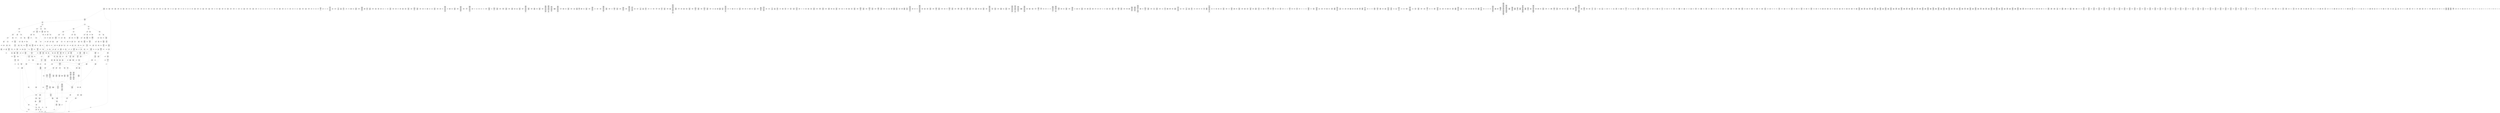 /* Generated by GvGen v.1.0 (https://www.github.com/stricaud/gvgen) */

digraph G {
compound=true;
   node1 [label="[anywhere]"];
   node2 [label="# 0x0
PUSHX Data
PUSHX Data
MSTORE
PUSHX LogicData
CALLDATASIZE
LT
PUSHX Data
JUMPI
"];
   node3 [label="# 0xd
PUSHX Data
CALLDATALOAD
PUSHX BitData
SHR
PUSHX LogicData
GT
PUSHX Data
JUMPI
"];
   node4 [label="# 0x1e
PUSHX LogicData
GT
PUSHX Data
JUMPI
"];
   node5 [label="# 0x29
PUSHX LogicData
GT
PUSHX Data
JUMPI
"];
   node6 [label="# 0x34
PUSHX LogicData
EQ
PUSHX Data
JUMPI
"];
   node7 [label="# 0x3f
PUSHX LogicData
EQ
PUSHX Data
JUMPI
"];
   node8 [label="# 0x4a
PUSHX LogicData
EQ
PUSHX Data
JUMPI
"];
   node9 [label="# 0x55
PUSHX LogicData
EQ
PUSHX Data
JUMPI
"];
   node10 [label="# 0x60
PUSHX LogicData
EQ
PUSHX Data
JUMPI
"];
   node11 [label="# 0x6b
PUSHX LogicData
EQ
PUSHX Data
JUMPI
"];
   node12 [label="# 0x76
PUSHX Data
JUMP
"];
   node13 [label="# 0x7a
JUMPDEST
PUSHX LogicData
EQ
PUSHX Data
JUMPI
"];
   node14 [label="# 0x86
PUSHX LogicData
EQ
PUSHX Data
JUMPI
"];
   node15 [label="# 0x91
PUSHX LogicData
EQ
PUSHX Data
JUMPI
"];
   node16 [label="# 0x9c
PUSHX LogicData
EQ
PUSHX Data
JUMPI
"];
   node17 [label="# 0xa7
PUSHX LogicData
EQ
PUSHX Data
JUMPI
"];
   node18 [label="# 0xb2
PUSHX Data
JUMP
"];
   node19 [label="# 0xb6
JUMPDEST
PUSHX LogicData
GT
PUSHX Data
JUMPI
"];
   node20 [label="# 0xc2
PUSHX LogicData
EQ
PUSHX Data
JUMPI
"];
   node21 [label="# 0xcd
PUSHX LogicData
EQ
PUSHX Data
JUMPI
"];
   node22 [label="# 0xd8
PUSHX LogicData
EQ
PUSHX Data
JUMPI
"];
   node23 [label="# 0xe3
PUSHX LogicData
EQ
PUSHX Data
JUMPI
"];
   node24 [label="# 0xee
PUSHX LogicData
EQ
PUSHX Data
JUMPI
"];
   node25 [label="# 0xf9
PUSHX Data
JUMP
"];
   node26 [label="# 0xfd
JUMPDEST
PUSHX LogicData
EQ
PUSHX Data
JUMPI
"];
   node27 [label="# 0x109
PUSHX LogicData
EQ
PUSHX Data
JUMPI
"];
   node28 [label="# 0x114
PUSHX LogicData
EQ
PUSHX Data
JUMPI
"];
   node29 [label="# 0x11f
PUSHX LogicData
EQ
PUSHX Data
JUMPI
"];
   node30 [label="# 0x12a
PUSHX LogicData
EQ
PUSHX Data
JUMPI
"];
   node31 [label="# 0x135
PUSHX Data
JUMP
"];
   node32 [label="# 0x139
JUMPDEST
PUSHX LogicData
GT
PUSHX Data
JUMPI
"];
   node33 [label="# 0x145
PUSHX LogicData
GT
PUSHX Data
JUMPI
"];
   node34 [label="# 0x150
PUSHX LogicData
EQ
PUSHX Data
JUMPI
"];
   node35 [label="# 0x15b
PUSHX LogicData
EQ
PUSHX Data
JUMPI
"];
   node36 [label="# 0x166
PUSHX LogicData
EQ
PUSHX Data
JUMPI
"];
   node37 [label="# 0x171
PUSHX LogicData
EQ
PUSHX Data
JUMPI
"];
   node38 [label="# 0x17c
PUSHX LogicData
EQ
PUSHX Data
JUMPI
"];
   node39 [label="# 0x187
PUSHX LogicData
EQ
PUSHX Data
JUMPI
"];
   node40 [label="# 0x192
PUSHX Data
JUMP
"];
   node41 [label="# 0x196
JUMPDEST
PUSHX LogicData
EQ
PUSHX Data
JUMPI
"];
   node42 [label="# 0x1a2
PUSHX LogicData
EQ
PUSHX Data
JUMPI
"];
   node43 [label="# 0x1ad
PUSHX LogicData
EQ
PUSHX Data
JUMPI
"];
   node44 [label="# 0x1b8
PUSHX LogicData
EQ
PUSHX Data
JUMPI
"];
   node45 [label="# 0x1c3
PUSHX LogicData
EQ
PUSHX Data
JUMPI
"];
   node46 [label="# 0x1ce
PUSHX Data
JUMP
"];
   node47 [label="# 0x1d2
JUMPDEST
PUSHX LogicData
GT
PUSHX Data
JUMPI
"];
   node48 [label="# 0x1de
PUSHX LogicData
EQ
PUSHX Data
JUMPI
"];
   node49 [label="# 0x1e9
PUSHX LogicData
EQ
PUSHX Data
JUMPI
"];
   node50 [label="# 0x1f4
PUSHX LogicData
EQ
PUSHX Data
JUMPI
"];
   node51 [label="# 0x1ff
PUSHX LogicData
EQ
PUSHX Data
JUMPI
"];
   node52 [label="# 0x20a
PUSHX LogicData
EQ
PUSHX Data
JUMPI
"];
   node53 [label="# 0x215
PUSHX Data
JUMP
"];
   node54 [label="# 0x219
JUMPDEST
PUSHX LogicData
EQ
PUSHX Data
JUMPI
"];
   node55 [label="# 0x225
PUSHX LogicData
EQ
PUSHX Data
JUMPI
"];
   node56 [label="# 0x230
PUSHX LogicData
EQ
PUSHX Data
JUMPI
"];
   node57 [label="# 0x23b
PUSHX LogicData
EQ
PUSHX Data
JUMPI
"];
   node58 [label="# 0x246
PUSHX LogicData
EQ
PUSHX Data
JUMPI
"];
   node59 [label="# 0x251
JUMPDEST
PUSHX Data
REVERT
"];
   node60 [label="# 0x256
JUMPDEST
CALLVALUE
ISZERO
PUSHX Data
JUMPI
"];
   node61 [label="# 0x25e
PUSHX Data
REVERT
"];
   node62 [label="# 0x262
JUMPDEST
PUSHX Data
PUSHX ArithData
CALLDATASIZE
SUB
ADD
PUSHX Data
PUSHX Data
JUMP
"];
   node63 [label="# 0x278
JUMPDEST
PUSHX Data
JUMP
"];
   node64 [label="# 0x27d
JUMPDEST
PUSHX MemData
MLOAD
PUSHX Data
PUSHX Data
JUMP
"];
   node65 [label="# 0x28a
JUMPDEST
PUSHX MemData
MLOAD
SUB
RETURN
"];
   node66 [label="# 0x293
JUMPDEST
CALLVALUE
ISZERO
PUSHX Data
JUMPI
"];
   node67 [label="# 0x29b
PUSHX Data
REVERT
"];
   node68 [label="# 0x29f
JUMPDEST
PUSHX Data
PUSHX Data
JUMP
"];
   node69 [label="# 0x2a8
JUMPDEST
PUSHX MemData
MLOAD
PUSHX Data
PUSHX Data
JUMP
"];
   node70 [label="# 0x2b5
JUMPDEST
PUSHX MemData
MLOAD
SUB
RETURN
"];
   node71 [label="# 0x2be
JUMPDEST
CALLVALUE
ISZERO
PUSHX Data
JUMPI
"];
   node72 [label="# 0x2c6
PUSHX Data
REVERT
"];
   node73 [label="# 0x2ca
JUMPDEST
PUSHX Data
PUSHX ArithData
CALLDATASIZE
SUB
ADD
PUSHX Data
PUSHX Data
JUMP
"];
   node74 [label="# 0x2e0
JUMPDEST
PUSHX Data
JUMP
"];
   node75 [label="# 0x2e5
JUMPDEST
PUSHX MemData
MLOAD
PUSHX Data
PUSHX Data
JUMP
"];
   node76 [label="# 0x2f2
JUMPDEST
PUSHX MemData
MLOAD
SUB
RETURN
"];
   node77 [label="# 0x2fb
JUMPDEST
CALLVALUE
ISZERO
PUSHX Data
JUMPI
"];
   node78 [label="# 0x303
PUSHX Data
REVERT
"];
   node79 [label="# 0x307
JUMPDEST
PUSHX Data
PUSHX ArithData
CALLDATASIZE
SUB
ADD
PUSHX Data
PUSHX Data
JUMP
"];
   node80 [label="# 0x31d
JUMPDEST
PUSHX Data
JUMP
"];
   node81 [label="# 0x322
JUMPDEST
STOP
"];
   node82 [label="# 0x324
JUMPDEST
CALLVALUE
ISZERO
PUSHX Data
JUMPI
"];
   node83 [label="# 0x32c
PUSHX Data
REVERT
"];
   node84 [label="# 0x330
JUMPDEST
PUSHX Data
PUSHX ArithData
CALLDATASIZE
SUB
ADD
PUSHX Data
PUSHX Data
JUMP
"];
   node85 [label="# 0x346
JUMPDEST
PUSHX Data
JUMP
"];
   node86 [label="# 0x34b
JUMPDEST
STOP
"];
   node87 [label="# 0x34d
JUMPDEST
CALLVALUE
ISZERO
PUSHX Data
JUMPI
"];
   node88 [label="# 0x355
PUSHX Data
REVERT
"];
   node89 [label="# 0x359
JUMPDEST
PUSHX Data
PUSHX Data
JUMP
"];
   node90 [label="# 0x362
JUMPDEST
PUSHX MemData
MLOAD
PUSHX Data
PUSHX Data
JUMP
"];
   node91 [label="# 0x36f
JUMPDEST
PUSHX MemData
MLOAD
SUB
RETURN
"];
   node92 [label="# 0x378
JUMPDEST
CALLVALUE
ISZERO
PUSHX Data
JUMPI
"];
   node93 [label="# 0x380
PUSHX Data
REVERT
"];
   node94 [label="# 0x384
JUMPDEST
PUSHX Data
PUSHX Data
JUMP
"];
   node95 [label="# 0x38d
JUMPDEST
PUSHX MemData
MLOAD
PUSHX Data
PUSHX Data
JUMP
"];
   node96 [label="# 0x39a
JUMPDEST
PUSHX MemData
MLOAD
SUB
RETURN
"];
   node97 [label="# 0x3a3
JUMPDEST
CALLVALUE
ISZERO
PUSHX Data
JUMPI
"];
   node98 [label="# 0x3ab
PUSHX Data
REVERT
"];
   node99 [label="# 0x3af
JUMPDEST
PUSHX Data
PUSHX ArithData
CALLDATASIZE
SUB
ADD
PUSHX Data
PUSHX Data
JUMP
"];
   node100 [label="# 0x3c5
JUMPDEST
PUSHX Data
JUMP
"];
   node101 [label="# 0x3ca
JUMPDEST
STOP
"];
   node102 [label="# 0x3cc
JUMPDEST
CALLVALUE
ISZERO
PUSHX Data
JUMPI
"];
   node103 [label="# 0x3d4
PUSHX Data
REVERT
"];
   node104 [label="# 0x3d8
JUMPDEST
PUSHX Data
PUSHX Data
JUMP
"];
   node105 [label="# 0x3e1
JUMPDEST
PUSHX MemData
MLOAD
PUSHX Data
PUSHX Data
JUMP
"];
   node106 [label="# 0x3ee
JUMPDEST
PUSHX MemData
MLOAD
SUB
RETURN
"];
   node107 [label="# 0x3f7
JUMPDEST
CALLVALUE
ISZERO
PUSHX Data
JUMPI
"];
   node108 [label="# 0x3ff
PUSHX Data
REVERT
"];
   node109 [label="# 0x403
JUMPDEST
PUSHX Data
PUSHX ArithData
CALLDATASIZE
SUB
ADD
PUSHX Data
PUSHX Data
JUMP
"];
   node110 [label="# 0x419
JUMPDEST
PUSHX Data
JUMP
"];
   node111 [label="# 0x41e
JUMPDEST
PUSHX MemData
MLOAD
PUSHX Data
PUSHX Data
JUMP
"];
   node112 [label="# 0x42b
JUMPDEST
PUSHX MemData
MLOAD
SUB
RETURN
"];
   node113 [label="# 0x434
JUMPDEST
CALLVALUE
ISZERO
PUSHX Data
JUMPI
"];
   node114 [label="# 0x43c
PUSHX Data
REVERT
"];
   node115 [label="# 0x440
JUMPDEST
PUSHX Data
PUSHX Data
JUMP
"];
   node116 [label="# 0x449
JUMPDEST
PUSHX MemData
MLOAD
PUSHX Data
PUSHX Data
JUMP
"];
   node117 [label="# 0x456
JUMPDEST
PUSHX MemData
MLOAD
SUB
RETURN
"];
   node118 [label="# 0x45f
JUMPDEST
CALLVALUE
ISZERO
PUSHX Data
JUMPI
"];
   node119 [label="# 0x467
PUSHX Data
REVERT
"];
   node120 [label="# 0x46b
JUMPDEST
PUSHX Data
PUSHX ArithData
CALLDATASIZE
SUB
ADD
PUSHX Data
PUSHX Data
JUMP
"];
   node121 [label="# 0x481
JUMPDEST
PUSHX Data
JUMP
"];
   node122 [label="# 0x486
JUMPDEST
PUSHX MemData
MLOAD
PUSHX Data
PUSHX Data
JUMP
"];
   node123 [label="# 0x493
JUMPDEST
PUSHX MemData
MLOAD
SUB
RETURN
"];
   node124 [label="# 0x49c
JUMPDEST
CALLVALUE
ISZERO
PUSHX Data
JUMPI
"];
   node125 [label="# 0x4a4
PUSHX Data
REVERT
"];
   node126 [label="# 0x4a8
JUMPDEST
PUSHX Data
PUSHX Data
JUMP
"];
   node127 [label="# 0x4b1
JUMPDEST
STOP
"];
   node128 [label="# 0x4b3
JUMPDEST
CALLVALUE
ISZERO
PUSHX Data
JUMPI
"];
   node129 [label="# 0x4bb
PUSHX Data
REVERT
"];
   node130 [label="# 0x4bf
JUMPDEST
PUSHX Data
PUSHX ArithData
CALLDATASIZE
SUB
ADD
PUSHX Data
PUSHX Data
JUMP
"];
   node131 [label="# 0x4d5
JUMPDEST
PUSHX Data
JUMP
"];
   node132 [label="# 0x4da
JUMPDEST
PUSHX MemData
MLOAD
PUSHX Data
PUSHX Data
JUMP
"];
   node133 [label="# 0x4e7
JUMPDEST
PUSHX MemData
MLOAD
SUB
RETURN
"];
   node134 [label="# 0x4f0
JUMPDEST
CALLVALUE
ISZERO
PUSHX Data
JUMPI
"];
   node135 [label="# 0x4f8
PUSHX Data
REVERT
"];
   node136 [label="# 0x4fc
JUMPDEST
PUSHX Data
PUSHX Data
JUMP
"];
   node137 [label="# 0x505
JUMPDEST
STOP
"];
   node138 [label="# 0x507
JUMPDEST
CALLVALUE
ISZERO
PUSHX Data
JUMPI
"];
   node139 [label="# 0x50f
PUSHX Data
REVERT
"];
   node140 [label="# 0x513
JUMPDEST
PUSHX Data
PUSHX ArithData
CALLDATASIZE
SUB
ADD
PUSHX Data
PUSHX Data
JUMP
"];
   node141 [label="# 0x529
JUMPDEST
PUSHX Data
JUMP
"];
   node142 [label="# 0x52e
JUMPDEST
STOP
"];
   node143 [label="# 0x530
JUMPDEST
PUSHX Data
PUSHX ArithData
CALLDATASIZE
SUB
ADD
PUSHX Data
PUSHX Data
JUMP
"];
   node144 [label="# 0x545
JUMPDEST
PUSHX Data
JUMP
"];
   node145 [label="# 0x54a
JUMPDEST
STOP
"];
   node146 [label="# 0x54c
JUMPDEST
CALLVALUE
ISZERO
PUSHX Data
JUMPI
"];
   node147 [label="# 0x554
PUSHX Data
REVERT
"];
   node148 [label="# 0x558
JUMPDEST
PUSHX Data
PUSHX ArithData
CALLDATASIZE
SUB
ADD
PUSHX Data
PUSHX Data
JUMP
"];
   node149 [label="# 0x56e
JUMPDEST
PUSHX Data
JUMP
"];
   node150 [label="# 0x573
JUMPDEST
PUSHX MemData
MLOAD
PUSHX Data
PUSHX Data
JUMP
"];
   node151 [label="# 0x580
JUMPDEST
PUSHX MemData
MLOAD
SUB
RETURN
"];
   node152 [label="# 0x589
JUMPDEST
CALLVALUE
ISZERO
PUSHX Data
JUMPI
"];
   node153 [label="# 0x591
PUSHX Data
REVERT
"];
   node154 [label="# 0x595
JUMPDEST
PUSHX Data
PUSHX ArithData
CALLDATASIZE
SUB
ADD
PUSHX Data
PUSHX Data
JUMP
"];
   node155 [label="# 0x5ab
JUMPDEST
PUSHX Data
JUMP
"];
   node156 [label="# 0x5b0
JUMPDEST
PUSHX MemData
MLOAD
PUSHX Data
PUSHX Data
JUMP
"];
   node157 [label="# 0x5bd
JUMPDEST
PUSHX MemData
MLOAD
SUB
RETURN
"];
   node158 [label="# 0x5c6
JUMPDEST
CALLVALUE
ISZERO
PUSHX Data
JUMPI
"];
   node159 [label="# 0x5ce
PUSHX Data
REVERT
"];
   node160 [label="# 0x5d2
JUMPDEST
PUSHX Data
PUSHX Data
JUMP
"];
   node161 [label="# 0x5db
JUMPDEST
PUSHX MemData
MLOAD
PUSHX Data
PUSHX Data
JUMP
"];
   node162 [label="# 0x5e8
JUMPDEST
PUSHX MemData
MLOAD
SUB
RETURN
"];
   node163 [label="# 0x5f1
JUMPDEST
CALLVALUE
ISZERO
PUSHX Data
JUMPI
"];
   node164 [label="# 0x5f9
PUSHX Data
REVERT
"];
   node165 [label="# 0x5fd
JUMPDEST
PUSHX Data
PUSHX Data
JUMP
"];
   node166 [label="# 0x606
JUMPDEST
STOP
"];
   node167 [label="# 0x608
JUMPDEST
CALLVALUE
ISZERO
PUSHX Data
JUMPI
"];
   node168 [label="# 0x610
PUSHX Data
REVERT
"];
   node169 [label="# 0x614
JUMPDEST
PUSHX Data
PUSHX ArithData
CALLDATASIZE
SUB
ADD
PUSHX Data
PUSHX Data
JUMP
"];
   node170 [label="# 0x62a
JUMPDEST
PUSHX Data
JUMP
"];
   node171 [label="# 0x62f
JUMPDEST
PUSHX MemData
MLOAD
PUSHX Data
PUSHX Data
JUMP
"];
   node172 [label="# 0x63c
JUMPDEST
PUSHX MemData
MLOAD
SUB
RETURN
"];
   node173 [label="# 0x645
JUMPDEST
CALLVALUE
ISZERO
PUSHX Data
JUMPI
"];
   node174 [label="# 0x64d
PUSHX Data
REVERT
"];
   node175 [label="# 0x651
JUMPDEST
PUSHX Data
PUSHX ArithData
CALLDATASIZE
SUB
ADD
PUSHX Data
PUSHX Data
JUMP
"];
   node176 [label="# 0x667
JUMPDEST
PUSHX Data
JUMP
"];
   node177 [label="# 0x66c
JUMPDEST
PUSHX MemData
MLOAD
PUSHX Data
PUSHX Data
JUMP
"];
   node178 [label="# 0x679
JUMPDEST
PUSHX MemData
MLOAD
SUB
RETURN
"];
   node179 [label="# 0x682
JUMPDEST
CALLVALUE
ISZERO
PUSHX Data
JUMPI
"];
   node180 [label="# 0x68a
PUSHX Data
REVERT
"];
   node181 [label="# 0x68e
JUMPDEST
PUSHX Data
PUSHX Data
JUMP
"];
   node182 [label="# 0x697
JUMPDEST
PUSHX MemData
MLOAD
PUSHX Data
PUSHX Data
JUMP
"];
   node183 [label="# 0x6a4
JUMPDEST
PUSHX MemData
MLOAD
SUB
RETURN
"];
   node184 [label="# 0x6ad
JUMPDEST
CALLVALUE
ISZERO
PUSHX Data
JUMPI
"];
   node185 [label="# 0x6b5
PUSHX Data
REVERT
"];
   node186 [label="# 0x6b9
JUMPDEST
PUSHX Data
PUSHX Data
JUMP
"];
   node187 [label="# 0x6c2
JUMPDEST
STOP
"];
   node188 [label="# 0x6c4
JUMPDEST
CALLVALUE
ISZERO
PUSHX Data
JUMPI
"];
   node189 [label="# 0x6cc
PUSHX Data
REVERT
"];
   node190 [label="# 0x6d0
JUMPDEST
PUSHX Data
PUSHX Data
JUMP
"];
   node191 [label="# 0x6d9
JUMPDEST
PUSHX MemData
MLOAD
PUSHX Data
PUSHX Data
JUMP
"];
   node192 [label="# 0x6e6
JUMPDEST
PUSHX MemData
MLOAD
SUB
RETURN
"];
   node193 [label="# 0x6ef
JUMPDEST
CALLVALUE
ISZERO
PUSHX Data
JUMPI
"];
   node194 [label="# 0x6f7
PUSHX Data
REVERT
"];
   node195 [label="# 0x6fb
JUMPDEST
PUSHX Data
PUSHX ArithData
CALLDATASIZE
SUB
ADD
PUSHX Data
PUSHX Data
JUMP
"];
   node196 [label="# 0x711
JUMPDEST
PUSHX Data
JUMP
"];
   node197 [label="# 0x716
JUMPDEST
PUSHX MemData
MLOAD
PUSHX Data
PUSHX Data
JUMP
"];
   node198 [label="# 0x723
JUMPDEST
PUSHX MemData
MLOAD
SUB
RETURN
"];
   node199 [label="# 0x72c
JUMPDEST
CALLVALUE
ISZERO
PUSHX Data
JUMPI
"];
   node200 [label="# 0x734
PUSHX Data
REVERT
"];
   node201 [label="# 0x738
JUMPDEST
PUSHX Data
PUSHX Data
JUMP
"];
   node202 [label="# 0x741
JUMPDEST
PUSHX MemData
MLOAD
PUSHX Data
PUSHX Data
JUMP
"];
   node203 [label="# 0x74e
JUMPDEST
PUSHX MemData
MLOAD
SUB
RETURN
"];
   node204 [label="# 0x757
JUMPDEST
CALLVALUE
ISZERO
PUSHX Data
JUMPI
"];
   node205 [label="# 0x75f
PUSHX Data
REVERT
"];
   node206 [label="# 0x763
JUMPDEST
PUSHX Data
PUSHX Data
JUMP
"];
   node207 [label="# 0x76c
JUMPDEST
PUSHX MemData
MLOAD
PUSHX Data
PUSHX Data
JUMP
"];
   node208 [label="# 0x779
JUMPDEST
PUSHX MemData
MLOAD
SUB
RETURN
"];
   node209 [label="# 0x782
JUMPDEST
CALLVALUE
ISZERO
PUSHX Data
JUMPI
"];
   node210 [label="# 0x78a
PUSHX Data
REVERT
"];
   node211 [label="# 0x78e
JUMPDEST
PUSHX Data
PUSHX Data
JUMP
"];
   node212 [label="# 0x797
JUMPDEST
STOP
"];
   node213 [label="# 0x799
JUMPDEST
CALLVALUE
ISZERO
PUSHX Data
JUMPI
"];
   node214 [label="# 0x7a1
PUSHX Data
REVERT
"];
   node215 [label="# 0x7a5
JUMPDEST
PUSHX Data
PUSHX ArithData
CALLDATASIZE
SUB
ADD
PUSHX Data
PUSHX Data
JUMP
"];
   node216 [label="# 0x7bb
JUMPDEST
PUSHX Data
JUMP
"];
   node217 [label="# 0x7c0
JUMPDEST
STOP
"];
   node218 [label="# 0x7c2
JUMPDEST
CALLVALUE
ISZERO
PUSHX Data
JUMPI
"];
   node219 [label="# 0x7ca
PUSHX Data
REVERT
"];
   node220 [label="# 0x7ce
JUMPDEST
PUSHX Data
PUSHX ArithData
CALLDATASIZE
SUB
ADD
PUSHX Data
PUSHX Data
JUMP
"];
   node221 [label="# 0x7e4
JUMPDEST
PUSHX Data
JUMP
"];
   node222 [label="# 0x7e9
JUMPDEST
STOP
"];
   node223 [label="# 0x7eb
JUMPDEST
CALLVALUE
ISZERO
PUSHX Data
JUMPI
"];
   node224 [label="# 0x7f3
PUSHX Data
REVERT
"];
   node225 [label="# 0x7f7
JUMPDEST
PUSHX Data
PUSHX ArithData
CALLDATASIZE
SUB
ADD
PUSHX Data
PUSHX Data
JUMP
"];
   node226 [label="# 0x80d
JUMPDEST
PUSHX Data
JUMP
"];
   node227 [label="# 0x812
JUMPDEST
STOP
"];
   node228 [label="# 0x814
JUMPDEST
CALLVALUE
ISZERO
PUSHX Data
JUMPI
"];
   node229 [label="# 0x81c
PUSHX Data
REVERT
"];
   node230 [label="# 0x820
JUMPDEST
PUSHX Data
PUSHX Data
JUMP
"];
   node231 [label="# 0x829
JUMPDEST
PUSHX MemData
MLOAD
PUSHX Data
PUSHX Data
JUMP
"];
   node232 [label="# 0x836
JUMPDEST
PUSHX MemData
MLOAD
SUB
RETURN
"];
   node233 [label="# 0x83f
JUMPDEST
CALLVALUE
ISZERO
PUSHX Data
JUMPI
"];
   node234 [label="# 0x847
PUSHX Data
REVERT
"];
   node235 [label="# 0x84b
JUMPDEST
PUSHX Data
PUSHX ArithData
CALLDATASIZE
SUB
ADD
PUSHX Data
PUSHX Data
JUMP
"];
   node236 [label="# 0x861
JUMPDEST
PUSHX Data
JUMP
"];
   node237 [label="# 0x866
JUMPDEST
PUSHX MemData
MLOAD
PUSHX Data
PUSHX Data
JUMP
"];
   node238 [label="# 0x873
JUMPDEST
PUSHX MemData
MLOAD
SUB
RETURN
"];
   node239 [label="# 0x87c
JUMPDEST
CALLVALUE
ISZERO
PUSHX Data
JUMPI
"];
   node240 [label="# 0x884
PUSHX Data
REVERT
"];
   node241 [label="# 0x888
JUMPDEST
PUSHX Data
PUSHX ArithData
CALLDATASIZE
SUB
ADD
PUSHX Data
PUSHX Data
JUMP
"];
   node242 [label="# 0x89e
JUMPDEST
PUSHX Data
JUMP
"];
   node243 [label="# 0x8a3
JUMPDEST
STOP
"];
   node244 [label="# 0x8a5
JUMPDEST
CALLVALUE
ISZERO
PUSHX Data
JUMPI
"];
   node245 [label="# 0x8ad
PUSHX Data
REVERT
"];
   node246 [label="# 0x8b1
JUMPDEST
PUSHX Data
PUSHX Data
JUMP
"];
   node247 [label="# 0x8ba
JUMPDEST
PUSHX MemData
MLOAD
PUSHX Data
PUSHX Data
JUMP
"];
   node248 [label="# 0x8c7
JUMPDEST
PUSHX MemData
MLOAD
SUB
RETURN
"];
   node249 [label="# 0x8d0
JUMPDEST
CALLVALUE
ISZERO
PUSHX Data
JUMPI
"];
   node250 [label="# 0x8d8
PUSHX Data
REVERT
"];
   node251 [label="# 0x8dc
JUMPDEST
PUSHX Data
PUSHX ArithData
CALLDATASIZE
SUB
ADD
PUSHX Data
PUSHX Data
JUMP
"];
   node252 [label="# 0x8f2
JUMPDEST
PUSHX Data
JUMP
"];
   node253 [label="# 0x8f7
JUMPDEST
STOP
"];
   node254 [label="# 0x8f9
JUMPDEST
CALLVALUE
ISZERO
PUSHX Data
JUMPI
"];
   node255 [label="# 0x901
PUSHX Data
REVERT
"];
   node256 [label="# 0x905
JUMPDEST
PUSHX Data
PUSHX ArithData
CALLDATASIZE
SUB
ADD
PUSHX Data
PUSHX Data
JUMP
"];
   node257 [label="# 0x91b
JUMPDEST
PUSHX Data
JUMP
"];
   node258 [label="# 0x920
JUMPDEST
PUSHX MemData
MLOAD
PUSHX Data
PUSHX Data
JUMP
"];
   node259 [label="# 0x92d
JUMPDEST
PUSHX MemData
MLOAD
SUB
RETURN
"];
   node260 [label="# 0x936
JUMPDEST
CALLVALUE
ISZERO
PUSHX Data
JUMPI
"];
   node261 [label="# 0x93e
PUSHX Data
REVERT
"];
   node262 [label="# 0x942
JUMPDEST
PUSHX Data
PUSHX Data
JUMP
"];
   node263 [label="# 0x94b
JUMPDEST
PUSHX MemData
MLOAD
PUSHX Data
PUSHX Data
JUMP
"];
   node264 [label="# 0x958
JUMPDEST
PUSHX MemData
MLOAD
SUB
RETURN
"];
   node265 [label="# 0x961
JUMPDEST
CALLVALUE
ISZERO
PUSHX Data
JUMPI
"];
   node266 [label="# 0x969
PUSHX Data
REVERT
"];
   node267 [label="# 0x96d
JUMPDEST
PUSHX Data
PUSHX ArithData
CALLDATASIZE
SUB
ADD
PUSHX Data
PUSHX Data
JUMP
"];
   node268 [label="# 0x983
JUMPDEST
PUSHX Data
JUMP
"];
   node269 [label="# 0x988
JUMPDEST
STOP
"];
   node270 [label="# 0x98a
JUMPDEST
PUSHX Data
PUSHX ArithData
CALLDATASIZE
SUB
ADD
PUSHX Data
PUSHX Data
JUMP
"];
   node271 [label="# 0x99f
JUMPDEST
PUSHX Data
JUMP
"];
   node272 [label="# 0x9a4
JUMPDEST
STOP
"];
   node273 [label="# 0x9a6
JUMPDEST
PUSHX Data
PUSHX BitData
PUSHX BitData
NOT
AND
PUSHX BitData
NOT
AND
EQ
PUSHX Data
JUMPI
"];
   node274 [label="# 0xa0f
PUSHX Data
PUSHX Data
JUMP
"];
   node275 [label="# 0xa18
JUMPDEST
"];
   node276 [label="# 0xa19
JUMPDEST
JUMP
"];
   node277 [label="# 0xa20
JUMPDEST
PUSHX Data
PUSHX StorData
SLOAD
PUSHX Data
PUSHX Data
JUMP
"];
   node278 [label="# 0xa2f
JUMPDEST
PUSHX ArithData
ADD
PUSHX ArithData
DIV
MUL
PUSHX ArithData
ADD
PUSHX MemData
MLOAD
ADD
PUSHX Data
MSTORE
MSTORE
PUSHX ArithData
ADD
SLOAD
PUSHX Data
PUSHX Data
JUMP
"];
   node279 [label="# 0xa5b
JUMPDEST
ISZERO
PUSHX Data
JUMPI
"];
   node280 [label="# 0xa62
PUSHX LogicData
LT
PUSHX Data
JUMPI
"];
   node281 [label="# 0xa6a
PUSHX ArithData
SLOAD
DIV
MUL
MSTORE
PUSHX ArithData
ADD
PUSHX Data
JUMP
"];
   node282 [label="# 0xa7d
JUMPDEST
ADD
PUSHX Data
MSTORE
PUSHX Data
PUSHX Data
SHA3
"];
   node283 [label="# 0xa8b
JUMPDEST
SLOAD
MSTORE
PUSHX ArithData
ADD
PUSHX ArithData
ADD
GT
PUSHX Data
JUMPI
"];
   node284 [label="# 0xa9f
SUB
PUSHX BitData
AND
ADD
"];
   node285 [label="# 0xaa8
JUMPDEST
JUMP
"];
   node286 [label="# 0xab2
JUMPDEST
PUSHX Data
PUSHX Data
PUSHX Data
JUMP
"];
   node287 [label="# 0xabd
JUMPDEST
PUSHX Data
JUMPI
"];
   node288 [label="# 0xac2
PUSHX MemData
MLOAD
PUSHX Data
MSTORE
PUSHX ArithData
ADD
PUSHX Data
PUSHX Data
JUMP
"];
   node289 [label="# 0xaf3
JUMPDEST
PUSHX MemData
MLOAD
SUB
REVERT
"];
   node290 [label="# 0xafc
JUMPDEST
PUSHX Data
PUSHX ArithData
MSTORE
PUSHX ArithData
ADD
MSTORE
PUSHX ArithData
ADD
PUSHX Data
SHA3
PUSHX ArithData
SLOAD
PUSHX ArithData
EXP
DIV
PUSHX BitData
AND
JUMP
"];
   node291 [label="# 0xb37
JUMPDEST
PUSHX Data
PUSHX Data
PUSHX Data
JUMP
"];
   node292 [label="# 0xb42
JUMPDEST
PUSHX BitData
AND
PUSHX BitData
AND
EQ
ISZERO
PUSHX Data
JUMPI
"];
   node293 [label="# 0xb79
PUSHX MemData
MLOAD
PUSHX Data
MSTORE
PUSHX ArithData
ADD
PUSHX Data
PUSHX Data
JUMP
"];
   node294 [label="# 0xbaa
JUMPDEST
PUSHX MemData
MLOAD
SUB
REVERT
"];
   node295 [label="# 0xbb3
JUMPDEST
PUSHX BitData
AND
PUSHX Data
PUSHX Data
JUMP
"];
   node296 [label="# 0xbd2
JUMPDEST
PUSHX BitData
AND
EQ
PUSHX Data
JUMPI
"];
   node297 [label="# 0xbef
PUSHX Data
PUSHX Data
PUSHX Data
JUMP
"];
   node298 [label="# 0xbfb
JUMPDEST
PUSHX Data
JUMP
"];
   node299 [label="# 0xc00
JUMPDEST
"];
   node300 [label="# 0xc01
JUMPDEST
PUSHX Data
JUMPI
"];
   node301 [label="# 0xc06
PUSHX MemData
MLOAD
PUSHX Data
MSTORE
PUSHX ArithData
ADD
PUSHX Data
PUSHX Data
JUMP
"];
   node302 [label="# 0xc37
JUMPDEST
PUSHX MemData
MLOAD
SUB
REVERT
"];
   node303 [label="# 0xc40
JUMPDEST
PUSHX Data
PUSHX Data
JUMP
"];
   node304 [label="# 0xc4a
JUMPDEST
JUMP
"];
   node305 [label="# 0xc4f
JUMPDEST
PUSHX Data
PUSHX Data
JUMP
"];
   node306 [label="# 0xc57
JUMPDEST
PUSHX BitData
AND
PUSHX Data
PUSHX Data
JUMP
"];
   node307 [label="# 0xc75
JUMPDEST
PUSHX BitData
AND
EQ
PUSHX Data
JUMPI
"];
   node308 [label="# 0xc91
PUSHX MemData
MLOAD
PUSHX Data
MSTORE
PUSHX ArithData
ADD
PUSHX Data
PUSHX Data
JUMP
"];
   node309 [label="# 0xcc2
JUMPDEST
PUSHX MemData
MLOAD
SUB
REVERT
"];
   node310 [label="# 0xccb
JUMPDEST
PUSHX StorData
PUSHX ArithData
SLOAD
PUSHX ArithData
EXP
DIV
PUSHX BitData
AND
ISZERO
PUSHX Data
JUMPI
"];
   node311 [label="# 0xce1
PUSHX MemData
MLOAD
PUSHX Data
MSTORE
PUSHX ArithData
ADD
PUSHX Data
PUSHX Data
JUMP
"];
   node312 [label="# 0xd12
JUMPDEST
PUSHX MemData
MLOAD
SUB
REVERT
"];
   node313 [label="# 0xd1b
JUMPDEST
PUSHX Data
PUSHX Data
JUMP
"];
   node314 [label="# 0xd25
JUMPDEST
JUMP
"];
   node315 [label="# 0xd29
JUMPDEST
PUSHX Data
PUSHX StorData
SLOAD
JUMP
"];
   node316 [label="# 0xd36
JUMPDEST
PUSHX Data
PUSHX StorData
PUSHX ArithData
SLOAD
PUSHX ArithData
EXP
DIV
PUSHX BitData
AND
JUMP
"];
   node317 [label="# 0xd4d
JUMPDEST
PUSHX Data
PUSHX Data
PUSHX Data
JUMP
"];
   node318 [label="# 0xd58
JUMPDEST
PUSHX Data
JUMP
"];
   node319 [label="# 0xd5e
JUMPDEST
PUSHX Data
JUMPI
"];
   node320 [label="# 0xd63
PUSHX MemData
MLOAD
PUSHX Data
MSTORE
PUSHX ArithData
ADD
PUSHX Data
PUSHX Data
JUMP
"];
   node321 [label="# 0xd94
JUMPDEST
PUSHX MemData
MLOAD
SUB
REVERT
"];
   node322 [label="# 0xd9d
JUMPDEST
PUSHX Data
PUSHX Data
JUMP
"];
   node323 [label="# 0xda8
JUMPDEST
JUMP
"];
   node324 [label="# 0xdad
JUMPDEST
PUSHX Data
JUMP
"];
   node325 [label="# 0xdb2
JUMPDEST
PUSHX Data
PUSHX Data
PUSHX ArithData
PUSHX BitData
AND
PUSHX BitData
AND
MSTORE
PUSHX ArithData
ADD
MSTORE
PUSHX ArithData
ADD
PUSHX Data
SHA3
PUSHX ArithData
SLOAD
PUSHX ArithData
EXP
DIV
PUSHX BitData
AND
PUSHX Data
PUSHX Data
PUSHX Data
JUMP
"];
   node326 [label="# 0xe0d
JUMPDEST
JUMP
"];
   node327 [label="# 0xe14
JUMPDEST
PUSHX StorData
SLOAD
JUMP
"];
   node328 [label="# 0xe1a
JUMPDEST
PUSHX Data
PUSHX Data
PUSHX Data
JUMP
"];
   node329 [label="# 0xe25
JUMPDEST
LT
PUSHX Data
JUMPI
"];
   node330 [label="# 0xe2c
PUSHX MemData
MLOAD
PUSHX Data
MSTORE
PUSHX ArithData
ADD
PUSHX Data
PUSHX Data
JUMP
"];
   node331 [label="# 0xe5d
JUMPDEST
PUSHX MemData
MLOAD
SUB
REVERT
"];
   node332 [label="# 0xe66
JUMPDEST
PUSHX Data
PUSHX ArithData
PUSHX BitData
AND
PUSHX BitData
AND
MSTORE
PUSHX ArithData
ADD
MSTORE
PUSHX ArithData
ADD
PUSHX Data
SHA3
PUSHX ArithData
MSTORE
PUSHX ArithData
ADD
MSTORE
PUSHX ArithData
ADD
PUSHX Data
SHA3
SLOAD
JUMP
"];
   node333 [label="# 0xebf
JUMPDEST
PUSHX Data
PUSHX Data
JUMP
"];
   node334 [label="# 0xec7
JUMPDEST
PUSHX BitData
AND
PUSHX Data
PUSHX Data
JUMP
"];
   node335 [label="# 0xee5
JUMPDEST
PUSHX BitData
AND
EQ
PUSHX Data
JUMPI
"];
   node336 [label="# 0xf01
PUSHX MemData
MLOAD
PUSHX Data
MSTORE
PUSHX ArithData
ADD
PUSHX Data
PUSHX Data
JUMP
"];
   node337 [label="# 0xf32
JUMPDEST
PUSHX MemData
MLOAD
SUB
REVERT
"];
   node338 [label="# 0xf3b
JUMPDEST
PUSHX StorData
PUSHX ArithData
SLOAD
PUSHX ArithData
EXP
DIV
PUSHX BitData
AND
ISZERO
PUSHX StorData
PUSHX ArithData
PUSHX ArithData
EXP
SLOAD
PUSHX ArithData
MUL
NOT
AND
ISZERO
ISZERO
MUL
OR
SSTORE
PUSHX Data
PUSHX StorData
PUSHX ArithData
SLOAD
PUSHX ArithData
EXP
DIV
PUSHX BitData
AND
PUSHX MemData
MLOAD
PUSHX Data
PUSHX Data
JUMP
"];
   node339 [label="# 0xfa3
JUMPDEST
PUSHX MemData
MLOAD
SUB
LOGX
JUMP
"];
   node340 [label="# 0xfad
JUMPDEST
PUSHX LogicData
PUSHX Data
PUSHX ArithData
PUSHX BitData
AND
PUSHX BitData
AND
MSTORE
PUSHX ArithData
ADD
MSTORE
PUSHX ArithData
ADD
PUSHX Data
SHA3
PUSHX ArithData
SLOAD
PUSHX ArithData
EXP
DIV
PUSHX BitData
AND
PUSHX BitData
AND
GT
PUSHX Data
JUMPI
"];
   node341 [label="# 0x1007
PUSHX Data
PUSHX Data
PUSHX Data
JUMP
"];
   node342 [label="# 0x1012
JUMPDEST
GT
"];
   node343 [label="# 0x1014
JUMPDEST
PUSHX Data
JUMPI
"];
   node344 [label="# 0x1019
PUSHX Data
PUSHX Data
JUMP
"];
   node345 [label="# 0x101f
JUMPDEST
PUSHX Data
"];
   node346 [label="# 0x1022
JUMPDEST
JUMP
"];
   node347 [label="# 0x1029
JUMPDEST
PUSHX Data
PUSHX Data
JUMP
"];
   node348 [label="# 0x1031
JUMPDEST
PUSHX BitData
AND
PUSHX Data
PUSHX Data
JUMP
"];
   node349 [label="# 0x104f
JUMPDEST
PUSHX BitData
AND
EQ
PUSHX Data
JUMPI
"];
   node350 [label="# 0x106b
PUSHX MemData
MLOAD
PUSHX Data
MSTORE
PUSHX ArithData
ADD
PUSHX Data
PUSHX Data
JUMP
"];
   node351 [label="# 0x109c
JUMPDEST
PUSHX MemData
MLOAD
SUB
REVERT
"];
   node352 [label="# 0x10a5
JUMPDEST
PUSHX Data
SELFBALANCE
CALLER
PUSHX BitData
AND
PUSHX ArithData
ISZERO
MUL
PUSHX MemData
MLOAD
PUSHX Data
PUSHX MemData
MLOAD
SUB
CALL
ISZERO
ISZERO
PUSHX Data
JUMPI
"];
   node353 [label="# 0x10e7
RETURNDATASIZE
PUSHX Data
RETURNDATACOPY
RETURNDATASIZE
PUSHX Data
REVERT
"];
   node354 [label="# 0x10f0
JUMPDEST
JUMP
"];
   node355 [label="# 0x10f4
JUMPDEST
PUSHX Data
PUSHX MemData
MLOAD
PUSHX ArithData
ADD
PUSHX Data
MSTORE
PUSHX Data
MSTORE
PUSHX Data
JUMP
"];
   node356 [label="# 0x110f
JUMPDEST
JUMP
"];
   node357 [label="# 0x1114
JUMPDEST
PUSHX StorData
PUSHX ArithData
SLOAD
PUSHX ArithData
EXP
DIV
PUSHX BitData
AND
PUSHX Data
JUMPI
"];
   node358 [label="# 0x1129
PUSHX MemData
MLOAD
PUSHX Data
MSTORE
PUSHX ArithData
ADD
PUSHX Data
PUSHX Data
JUMP
"];
   node359 [label="# 0x115a
JUMPDEST
PUSHX MemData
MLOAD
SUB
REVERT
"];
   node360 [label="# 0x1163
JUMPDEST
PUSHX LogicData
PUSHX BitData
AND
GT
PUSHX Data
JUMPI
"];
   node361 [label="# 0x116f
PUSHX MemData
MLOAD
PUSHX Data
MSTORE
PUSHX ArithData
ADD
PUSHX Data
PUSHX Data
JUMP
"];
   node362 [label="# 0x11a0
JUMPDEST
PUSHX MemData
MLOAD
SUB
REVERT
"];
   node363 [label="# 0x11a9
JUMPDEST
PUSHX StorData
SLOAD
PUSHX BitData
AND
PUSHX Data
PUSHX Data
JUMP
"];
   node364 [label="# 0x11b8
JUMPDEST
PUSHX Data
PUSHX Data
JUMP
"];
   node365 [label="# 0x11c2
JUMPDEST
GT
ISZERO
PUSHX Data
JUMPI
"];
   node366 [label="# 0x11c9
PUSHX MemData
MLOAD
PUSHX Data
MSTORE
PUSHX ArithData
ADD
PUSHX Data
PUSHX Data
JUMP
"];
   node367 [label="# 0x11fa
JUMPDEST
PUSHX MemData
MLOAD
SUB
REVERT
"];
   node368 [label="# 0x1203
JUMPDEST
PUSHX Data
PUSHX ArithData
CALLER
PUSHX BitData
AND
PUSHX BitData
AND
MSTORE
PUSHX ArithData
ADD
MSTORE
PUSHX ArithData
ADD
PUSHX Data
SHA3
PUSHX ArithData
SLOAD
PUSHX ArithData
EXP
DIV
PUSHX BitData
AND
PUSHX BitData
AND
PUSHX BitData
AND
GT
ISZERO
PUSHX Data
JUMPI
"];
   node369 [label="# 0x125e
PUSHX MemData
MLOAD
PUSHX Data
MSTORE
PUSHX ArithData
ADD
PUSHX Data
PUSHX Data
JUMP
"];
   node370 [label="# 0x128f
JUMPDEST
PUSHX MemData
MLOAD
SUB
REVERT
"];
   node371 [label="# 0x1298
JUMPDEST
CALLVALUE
PUSHX BitData
AND
PUSHX Data
PUSHX Data
PUSHX Data
JUMP
"];
   node372 [label="# 0x12b0
JUMPDEST
EQ
PUSHX Data
JUMPI
"];
   node373 [label="# 0x12b6
PUSHX MemData
MLOAD
PUSHX Data
MSTORE
PUSHX ArithData
ADD
PUSHX Data
PUSHX Data
JUMP
"];
   node374 [label="# 0x12e7
JUMPDEST
PUSHX MemData
MLOAD
SUB
REVERT
"];
   node375 [label="# 0x12f0
JUMPDEST
PUSHX Data
PUSHX BitData
AND
PUSHX Data
PUSHX ArithData
CALLER
PUSHX BitData
AND
PUSHX BitData
AND
MSTORE
PUSHX ArithData
ADD
MSTORE
PUSHX ArithData
ADD
PUSHX Data
SHA3
PUSHX ArithData
SLOAD
PUSHX ArithData
EXP
DIV
PUSHX BitData
AND
PUSHX BitData
AND
PUSHX BitData
PUSHX BitData
AND
JUMP
"];
   node376 [label="# 0x1355
JUMPDEST
PUSHX Data
PUSHX ArithData
CALLER
PUSHX BitData
AND
PUSHX BitData
AND
MSTORE
PUSHX ArithData
ADD
MSTORE
PUSHX ArithData
ADD
PUSHX Data
SHA3
PUSHX ArithData
PUSHX ArithData
EXP
SLOAD
PUSHX ArithData
MUL
NOT
AND
PUSHX BitData
AND
MUL
OR
SSTORE
PUSHX Data
CALLER
PUSHX Data
JUMP
"];
   node377 [label="# 0x13b7
JUMPDEST
PUSHX StorData
PUSHX ArithData
SLOAD
PUSHX ArithData
EXP
DIV
PUSHX BitData
AND
PUSHX BitData
AND
PUSHX ArithData
CALLVALUE
ISZERO
MUL
PUSHX MemData
MLOAD
PUSHX Data
PUSHX MemData
MLOAD
SUB
CALL
ISZERO
ISZERO
PUSHX Data
JUMPI
"];
   node378 [label="# 0x1416
RETURNDATASIZE
PUSHX Data
RETURNDATACOPY
RETURNDATASIZE
PUSHX Data
REVERT
"];
   node379 [label="# 0x141f
JUMPDEST
PUSHX Data
CALLER
PUSHX Data
PUSHX ArithData
CALLER
PUSHX BitData
AND
PUSHX BitData
AND
MSTORE
PUSHX ArithData
ADD
MSTORE
PUSHX ArithData
ADD
PUSHX Data
SHA3
PUSHX ArithData
SLOAD
PUSHX ArithData
EXP
DIV
PUSHX BitData
AND
PUSHX MemData
MLOAD
PUSHX Data
PUSHX Data
JUMP
"];
   node380 [label="# 0x149d
JUMPDEST
PUSHX MemData
MLOAD
SUB
LOGX
JUMP
"];
   node381 [label="# 0x14a9
JUMPDEST
PUSHX Data
PUSHX Data
PUSHX Data
JUMP
"];
   node382 [label="# 0x14b3
JUMPDEST
LT
PUSHX Data
JUMPI
"];
   node383 [label="# 0x14ba
PUSHX MemData
MLOAD
PUSHX Data
MSTORE
PUSHX ArithData
ADD
PUSHX Data
PUSHX Data
JUMP
"];
   node384 [label="# 0x14eb
JUMPDEST
PUSHX MemData
MLOAD
SUB
REVERT
"];
   node385 [label="# 0x14f4
JUMPDEST
PUSHX StorData
SLOAD
LT
PUSHX Data
JUMPI
"];
   node386 [label="# 0x1500
PUSHX Data
PUSHX Data
MSTORE
PUSHX Data
PUSHX Data
MSTORE
PUSHX Data
PUSHX Data
REVERT
"];
   node387 [label="# 0x152e
JUMPDEST
PUSHX Data
MSTORE
PUSHX Data
PUSHX Data
SHA3
ADD
SLOAD
JUMP
"];
   node388 [label="# 0x1540
JUMPDEST
PUSHX Data
PUSHX Data
PUSHX Data
JUMP
"];
   node389 [label="# 0x154b
JUMPDEST
PUSHX Data
JUMPI
"];
   node390 [label="# 0x1550
PUSHX MemData
MLOAD
PUSHX Data
MSTORE
PUSHX ArithData
ADD
PUSHX Data
PUSHX Data
JUMP
"];
   node391 [label="# 0x1581
JUMPDEST
PUSHX MemData
MLOAD
SUB
REVERT
"];
   node392 [label="# 0x158a
JUMPDEST
PUSHX Data
PUSHX ArithData
MSTORE
PUSHX ArithData
ADD
MSTORE
PUSHX ArithData
ADD
PUSHX Data
SHA3
PUSHX ArithData
SLOAD
PUSHX ArithData
EXP
DIV
PUSHX BitData
AND
JUMP
"];
   node393 [label="# 0x15b2
JUMPDEST
PUSHX Data
PUSHX Data
PUSHX Data
JUMP
"];
   node394 [label="# 0x15bc
JUMPDEST
PUSHX StorData
SLOAD
PUSHX Data
PUSHX Data
JUMP
"];
   node395 [label="# 0x15c9
JUMPDEST
JUMP
"];
   node396 [label="# 0x15ce
JUMPDEST
PUSHX Data
PUSHX Data
JUMP
"];
   node397 [label="# 0x15d6
JUMPDEST
PUSHX BitData
AND
PUSHX Data
PUSHX Data
JUMP
"];
   node398 [label="# 0x15f4
JUMPDEST
PUSHX BitData
AND
EQ
PUSHX Data
JUMPI
"];
   node399 [label="# 0x1610
PUSHX MemData
MLOAD
PUSHX Data
MSTORE
PUSHX ArithData
ADD
PUSHX Data
PUSHX Data
JUMP
"];
   node400 [label="# 0x1641
JUMPDEST
PUSHX MemData
MLOAD
SUB
REVERT
"];
   node401 [label="# 0x164a
JUMPDEST
PUSHX StorData
PUSHX ArithData
SLOAD
PUSHX ArithData
EXP
DIV
PUSHX BitData
AND
ISZERO
PUSHX Data
JUMPI
"];
   node402 [label="# 0x1660
PUSHX MemData
MLOAD
PUSHX Data
MSTORE
PUSHX ArithData
ADD
PUSHX Data
PUSHX Data
JUMP
"];
   node403 [label="# 0x1691
JUMPDEST
PUSHX MemData
MLOAD
SUB
REVERT
"];
   node404 [label="# 0x169a
JUMPDEST
PUSHX LogicData
PUSHX StorData
PUSHX ArithData
PUSHX ArithData
EXP
SLOAD
PUSHX ArithData
MUL
NOT
AND
ISZERO
ISZERO
MUL
OR
SSTORE
PUSHX Data
PUSHX Data
JUMP
"];
   node405 [label="# 0x16bd
JUMPDEST
PUSHX Data
SSTORE
JUMP
"];
   node406 [label="# 0x16c5
JUMPDEST
PUSHX Data
PUSHX Data
PUSHX ArithData
MSTORE
PUSHX ArithData
ADD
MSTORE
PUSHX ArithData
ADD
PUSHX Data
SHA3
PUSHX ArithData
SLOAD
PUSHX ArithData
EXP
DIV
PUSHX BitData
AND
PUSHX BitData
PUSHX BitData
AND
PUSHX BitData
AND
EQ
ISZERO
PUSHX Data
JUMPI
"];
   node407 [label="# 0x1734
PUSHX MemData
MLOAD
PUSHX Data
MSTORE
PUSHX ArithData
ADD
PUSHX Data
PUSHX Data
JUMP
"];
   node408 [label="# 0x1765
JUMPDEST
PUSHX MemData
MLOAD
SUB
REVERT
"];
   node409 [label="# 0x176e
JUMPDEST
JUMP
"];
   node410 [label="# 0x1777
JUMPDEST
PUSHX BitData
PUSHX BitData
AND
PUSHX BitData
AND
EQ
ISZERO
PUSHX Data
JUMPI
"];
   node411 [label="# 0x17ae
PUSHX MemData
MLOAD
PUSHX Data
MSTORE
PUSHX ArithData
ADD
PUSHX Data
PUSHX Data
JUMP
"];
   node412 [label="# 0x17df
JUMPDEST
PUSHX MemData
MLOAD
SUB
REVERT
"];
   node413 [label="# 0x17e8
JUMPDEST
PUSHX Data
PUSHX ArithData
PUSHX BitData
AND
PUSHX BitData
AND
MSTORE
PUSHX ArithData
ADD
MSTORE
PUSHX ArithData
ADD
PUSHX Data
SHA3
SLOAD
JUMP
"];
   node414 [label="# 0x182f
JUMPDEST
PUSHX Data
JUMP
"];
   node415 [label="# 0x1834
JUMPDEST
PUSHX Data
PUSHX Data
JUMP
"];
   node416 [label="# 0x183c
JUMPDEST
PUSHX BitData
AND
PUSHX Data
PUSHX Data
JUMP
"];
   node417 [label="# 0x185a
JUMPDEST
PUSHX BitData
AND
EQ
PUSHX Data
JUMPI
"];
   node418 [label="# 0x1876
PUSHX MemData
MLOAD
PUSHX Data
MSTORE
PUSHX ArithData
ADD
PUSHX Data
PUSHX Data
JUMP
"];
   node419 [label="# 0x18a7
JUMPDEST
PUSHX MemData
MLOAD
SUB
REVERT
"];
   node420 [label="# 0x18b0
JUMPDEST
PUSHX Data
PUSHX Data
PUSHX Data
JUMP
"];
   node421 [label="# 0x18ba
JUMPDEST
JUMP
"];
   node422 [label="# 0x18bc
JUMPDEST
PUSHX Data
PUSHX StorData
PUSHX ArithData
SLOAD
PUSHX ArithData
EXP
DIV
PUSHX BitData
AND
JUMP
"];
   node423 [label="# 0x18e6
JUMPDEST
PUSHX Data
PUSHX Data
PUSHX ArithData
PUSHX BitData
AND
PUSHX BitData
AND
MSTORE
PUSHX ArithData
ADD
MSTORE
PUSHX ArithData
ADD
PUSHX Data
SHA3
PUSHX ArithData
SLOAD
PUSHX ArithData
EXP
DIV
PUSHX BitData
AND
PUSHX BitData
AND
JUMP
"];
   node424 [label="# 0x193f
JUMPDEST
PUSHX Data
JUMP
"];
   node425 [label="# 0x194b
JUMPDEST
PUSHX Data
PUSHX StorData
SLOAD
PUSHX Data
PUSHX Data
JUMP
"];
   node426 [label="# 0x195a
JUMPDEST
PUSHX ArithData
ADD
PUSHX ArithData
DIV
MUL
PUSHX ArithData
ADD
PUSHX MemData
MLOAD
ADD
PUSHX Data
MSTORE
MSTORE
PUSHX ArithData
ADD
SLOAD
PUSHX Data
PUSHX Data
JUMP
"];
   node427 [label="# 0x1986
JUMPDEST
ISZERO
PUSHX Data
JUMPI
"];
   node428 [label="# 0x198d
PUSHX LogicData
LT
PUSHX Data
JUMPI
"];
   node429 [label="# 0x1995
PUSHX ArithData
SLOAD
DIV
MUL
MSTORE
PUSHX ArithData
ADD
PUSHX Data
JUMP
"];
   node430 [label="# 0x19a8
JUMPDEST
ADD
PUSHX Data
MSTORE
PUSHX Data
PUSHX Data
SHA3
"];
   node431 [label="# 0x19b6
JUMPDEST
SLOAD
MSTORE
PUSHX ArithData
ADD
PUSHX ArithData
ADD
GT
PUSHX Data
JUMPI
"];
   node432 [label="# 0x19ca
SUB
PUSHX BitData
AND
ADD
"];
   node433 [label="# 0x19d3
JUMPDEST
JUMP
"];
   node434 [label="# 0x19dd
JUMPDEST
PUSHX Data
PUSHX Data
JUMP
"];
   node435 [label="# 0x19e5
JUMPDEST
PUSHX BitData
AND
PUSHX Data
PUSHX Data
JUMP
"];
   node436 [label="# 0x1a03
JUMPDEST
PUSHX BitData
AND
EQ
PUSHX Data
JUMPI
"];
   node437 [label="# 0x1a1f
PUSHX MemData
MLOAD
PUSHX Data
MSTORE
PUSHX ArithData
ADD
PUSHX Data
PUSHX Data
JUMP
"];
   node438 [label="# 0x1a50
JUMPDEST
PUSHX MemData
MLOAD
SUB
REVERT
"];
   node439 [label="# 0x1a59
JUMPDEST
PUSHX StorData
PUSHX ArithData
SLOAD
PUSHX ArithData
EXP
DIV
PUSHX BitData
AND
ISZERO
PUSHX StorData
PUSHX ArithData
PUSHX ArithData
EXP
SLOAD
PUSHX ArithData
MUL
NOT
AND
ISZERO
ISZERO
MUL
OR
SSTORE
PUSHX Data
PUSHX StorData
PUSHX ArithData
SLOAD
PUSHX ArithData
EXP
DIV
PUSHX BitData
AND
PUSHX MemData
MLOAD
PUSHX Data
PUSHX Data
JUMP
"];
   node440 [label="# 0x1ac1
JUMPDEST
PUSHX MemData
MLOAD
SUB
LOGX
JUMP
"];
   node441 [label="# 0x1acb
JUMPDEST
PUSHX Data
PUSHX Data
JUMP
"];
   node442 [label="# 0x1ad3
JUMPDEST
PUSHX BitData
AND
PUSHX BitData
AND
EQ
ISZERO
PUSHX Data
JUMPI
"];
   node443 [label="# 0x1b07
PUSHX MemData
MLOAD
PUSHX Data
MSTORE
PUSHX ArithData
ADD
PUSHX Data
PUSHX Data
JUMP
"];
   node444 [label="# 0x1b38
JUMPDEST
PUSHX MemData
MLOAD
SUB
REVERT
"];
   node445 [label="# 0x1b41
JUMPDEST
PUSHX Data
PUSHX Data
PUSHX Data
PUSHX Data
JUMP
"];
   node446 [label="# 0x1b4e
JUMPDEST
PUSHX BitData
AND
PUSHX BitData
AND
MSTORE
PUSHX ArithData
ADD
MSTORE
PUSHX ArithData
ADD
PUSHX Data
SHA3
PUSHX ArithData
PUSHX BitData
AND
PUSHX BitData
AND
MSTORE
PUSHX ArithData
ADD
MSTORE
PUSHX ArithData
ADD
PUSHX Data
SHA3
PUSHX ArithData
PUSHX ArithData
EXP
SLOAD
PUSHX ArithData
MUL
NOT
AND
ISZERO
ISZERO
MUL
OR
SSTORE
PUSHX BitData
AND
PUSHX Data
PUSHX Data
JUMP
"];
   node447 [label="# 0x1bfb
JUMPDEST
PUSHX BitData
AND
PUSHX Data
PUSHX MemData
MLOAD
PUSHX Data
PUSHX Data
JUMP
"];
   node448 [label="# 0x1c40
JUMPDEST
PUSHX MemData
MLOAD
SUB
LOGX
JUMP
"];
   node449 [label="# 0x1c4c
JUMPDEST
PUSHX Data
PUSHX Data
JUMP
"];
   node450 [label="# 0x1c54
JUMPDEST
PUSHX BitData
AND
PUSHX Data
PUSHX Data
JUMP
"];
   node451 [label="# 0x1c72
JUMPDEST
PUSHX BitData
AND
EQ
PUSHX Data
JUMPI
"];
   node452 [label="# 0x1c8e
PUSHX MemData
MLOAD
PUSHX Data
MSTORE
PUSHX ArithData
ADD
PUSHX Data
PUSHX Data
JUMP
"];
   node453 [label="# 0x1cbf
JUMPDEST
PUSHX MemData
MLOAD
SUB
REVERT
"];
   node454 [label="# 0x1cc8
JUMPDEST
PUSHX StorData
PUSHX ArithData
SLOAD
PUSHX ArithData
EXP
DIV
PUSHX BitData
AND
ISZERO
PUSHX Data
JUMPI
"];
   node455 [label="# 0x1cde
PUSHX MemData
MLOAD
PUSHX Data
MSTORE
PUSHX ArithData
ADD
PUSHX Data
PUSHX Data
JUMP
"];
   node456 [label="# 0x1d0f
JUMPDEST
PUSHX MemData
MLOAD
SUB
REVERT
"];
   node457 [label="# 0x1d18
JUMPDEST
PUSHX StorData
PUSHX ArithData
SLOAD
PUSHX ArithData
EXP
DIV
PUSHX BitData
AND
ISZERO
PUSHX Data
JUMPI
"];
   node458 [label="# 0x1d2e
PUSHX MemData
MLOAD
PUSHX Data
MSTORE
PUSHX ArithData
ADD
PUSHX Data
PUSHX Data
JUMP
"];
   node459 [label="# 0x1d5f
JUMPDEST
PUSHX MemData
MLOAD
SUB
REVERT
"];
   node460 [label="# 0x1d68
JUMPDEST
PUSHX Data
"];
   node461 [label="# 0x1d6b
JUMPDEST
LT
ISZERO
PUSHX Data
JUMPI
"];
   node462 [label="# 0x1d77
PUSHX Data
PUSHX Data
PUSHX Data
LT
PUSHX Data
JUMPI
"];
   node463 [label="# 0x1d87
PUSHX Data
PUSHX Data
MSTORE
PUSHX Data
PUSHX Data
MSTORE
PUSHX Data
PUSHX Data
REVERT
"];
   node464 [label="# 0x1db5
JUMPDEST
PUSHX ArithData
MUL
ADD
PUSHX ArithData
ADD
PUSHX Data
PUSHX Data
JUMP
"];
   node465 [label="# 0x1dca
JUMPDEST
PUSHX BitData
AND
PUSHX BitData
AND
MSTORE
PUSHX ArithData
ADD
MSTORE
PUSHX ArithData
ADD
PUSHX Data
SHA3
PUSHX ArithData
PUSHX ArithData
EXP
SLOAD
PUSHX ArithData
MUL
NOT
AND
PUSHX BitData
AND
MUL
OR
SSTORE
PUSHX Data
PUSHX Data
JUMP
"];
   node466 [label="# 0x1e27
JUMPDEST
PUSHX Data
JUMP
"];
   node467 [label="# 0x1e2f
JUMPDEST
JUMP
"];
   node468 [label="# 0x1e34
JUMPDEST
PUSHX Data
PUSHX Data
PUSHX Data
JUMP
"];
   node469 [label="# 0x1e3f
JUMPDEST
PUSHX Data
JUMP
"];
   node470 [label="# 0x1e45
JUMPDEST
PUSHX Data
JUMPI
"];
   node471 [label="# 0x1e4a
PUSHX MemData
MLOAD
PUSHX Data
MSTORE
PUSHX ArithData
ADD
PUSHX Data
PUSHX Data
JUMP
"];
   node472 [label="# 0x1e7b
JUMPDEST
PUSHX MemData
MLOAD
SUB
REVERT
"];
   node473 [label="# 0x1e84
JUMPDEST
PUSHX Data
PUSHX Data
JUMP
"];
   node474 [label="# 0x1e90
JUMPDEST
JUMP
"];
   node475 [label="# 0x1e96
JUMPDEST
PUSHX StorData
PUSHX ArithData
SLOAD
PUSHX ArithData
EXP
DIV
PUSHX BitData
AND
JUMP
"];
   node476 [label="# 0x1ea9
JUMPDEST
PUSHX Data
PUSHX Data
PUSHX Data
JUMP
"];
   node477 [label="# 0x1eb4
JUMPDEST
PUSHX Data
JUMPI
"];
   node478 [label="# 0x1eb9
PUSHX MemData
MLOAD
PUSHX Data
MSTORE
PUSHX ArithData
ADD
PUSHX Data
PUSHX Data
JUMP
"];
   node479 [label="# 0x1eea
JUMPDEST
PUSHX MemData
MLOAD
SUB
REVERT
"];
   node480 [label="# 0x1ef3
JUMPDEST
PUSHX Data
PUSHX Data
PUSHX ArithData
MSTORE
PUSHX ArithData
ADD
MSTORE
PUSHX ArithData
ADD
PUSHX Data
SHA3
SLOAD
PUSHX Data
PUSHX Data
JUMP
"];
   node481 [label="# 0x1f13
JUMPDEST
PUSHX ArithData
ADD
PUSHX ArithData
DIV
MUL
PUSHX ArithData
ADD
PUSHX MemData
MLOAD
ADD
PUSHX Data
MSTORE
MSTORE
PUSHX ArithData
ADD
SLOAD
PUSHX Data
PUSHX Data
JUMP
"];
   node482 [label="# 0x1f3f
JUMPDEST
ISZERO
PUSHX Data
JUMPI
"];
   node483 [label="# 0x1f46
PUSHX LogicData
LT
PUSHX Data
JUMPI
"];
   node484 [label="# 0x1f4e
PUSHX ArithData
SLOAD
DIV
MUL
MSTORE
PUSHX ArithData
ADD
PUSHX Data
JUMP
"];
   node485 [label="# 0x1f61
JUMPDEST
ADD
PUSHX Data
MSTORE
PUSHX Data
PUSHX Data
SHA3
"];
   node486 [label="# 0x1f6f
JUMPDEST
SLOAD
MSTORE
PUSHX ArithData
ADD
PUSHX ArithData
ADD
GT
PUSHX Data
JUMPI
"];
   node487 [label="# 0x1f83
SUB
PUSHX BitData
AND
ADD
"];
   node488 [label="# 0x1f8c
JUMPDEST
PUSHX Data
PUSHX Data
PUSHX Data
JUMP
"];
   node489 [label="# 0x1f9d
JUMPDEST
PUSHX LogicData
MLOAD
EQ
ISZERO
PUSHX Data
JUMPI
"];
   node490 [label="# 0x1faa
PUSHX Data
JUMP
"];
   node491 [label="# 0x1fb3
JUMPDEST
PUSHX LogicData
MLOAD
GT
ISZERO
PUSHX Data
JUMPI
"];
   node492 [label="# 0x1fbe
PUSHX MemData
MLOAD
PUSHX ArithData
ADD
PUSHX Data
PUSHX Data
JUMP
"];
   node493 [label="# 0x1fd0
JUMPDEST
PUSHX MemData
MLOAD
PUSHX ArithData
SUB
SUB
MSTORE
PUSHX Data
MSTORE
PUSHX Data
JUMP
"];
   node494 [label="# 0x1fe8
JUMPDEST
PUSHX Data
PUSHX Data
JUMP
"];
   node495 [label="# 0x1ff1
JUMPDEST
"];
   node496 [label="# 0x1ff6
JUMPDEST
JUMP
"];
   node497 [label="# 0x1ffb
JUMPDEST
PUSHX Data
PUSHX Data
JUMP
"];
   node498 [label="# 0x2003
JUMPDEST
PUSHX BitData
AND
PUSHX Data
PUSHX Data
JUMP
"];
   node499 [label="# 0x2021
JUMPDEST
PUSHX BitData
AND
EQ
PUSHX Data
JUMPI
"];
   node500 [label="# 0x203d
PUSHX MemData
MLOAD
PUSHX Data
MSTORE
PUSHX ArithData
ADD
PUSHX Data
PUSHX Data
JUMP
"];
   node501 [label="# 0x206e
JUMPDEST
PUSHX MemData
MLOAD
SUB
REVERT
"];
   node502 [label="# 0x2077
JUMPDEST
PUSHX LogicData
PUSHX BitData
AND
GT
PUSHX Data
JUMPI
"];
   node503 [label="# 0x2083
PUSHX MemData
MLOAD
PUSHX Data
MSTORE
PUSHX ArithData
ADD
PUSHX Data
PUSHX Data
JUMP
"];
   node504 [label="# 0x20b4
JUMPDEST
PUSHX MemData
MLOAD
SUB
REVERT
"];
   node505 [label="# 0x20bd
JUMPDEST
PUSHX StorData
SLOAD
PUSHX BitData
AND
PUSHX Data
PUSHX Data
JUMP
"];
   node506 [label="# 0x20cc
JUMPDEST
PUSHX Data
PUSHX Data
JUMP
"];
   node507 [label="# 0x20d6
JUMPDEST
GT
ISZERO
PUSHX Data
JUMPI
"];
   node508 [label="# 0x20dd
PUSHX MemData
MLOAD
PUSHX Data
MSTORE
PUSHX ArithData
ADD
PUSHX Data
PUSHX Data
JUMP
"];
   node509 [label="# 0x210e
JUMPDEST
PUSHX MemData
MLOAD
SUB
REVERT
"];
   node510 [label="# 0x2117
JUMPDEST
PUSHX Data
PUSHX Data
JUMP
"];
   node511 [label="# 0x2122
JUMPDEST
JUMP
"];
   node512 [label="# 0x2127
JUMPDEST
PUSHX Data
PUSHX StorData
PUSHX ArithData
SLOAD
PUSHX ArithData
EXP
DIV
PUSHX BitData
AND
JUMP
"];
   node513 [label="# 0x213e
JUMPDEST
PUSHX Data
PUSHX Data
JUMP
"];
   node514 [label="# 0x2146
JUMPDEST
PUSHX BitData
AND
PUSHX Data
PUSHX Data
JUMP
"];
   node515 [label="# 0x2164
JUMPDEST
PUSHX BitData
AND
EQ
PUSHX Data
JUMPI
"];
   node516 [label="# 0x2180
PUSHX MemData
MLOAD
PUSHX Data
MSTORE
PUSHX ArithData
ADD
PUSHX Data
PUSHX Data
JUMP
"];
   node517 [label="# 0x21b1
JUMPDEST
PUSHX MemData
MLOAD
SUB
REVERT
"];
   node518 [label="# 0x21ba
JUMPDEST
PUSHX StorData
PUSHX ArithData
SLOAD
PUSHX ArithData
EXP
DIV
PUSHX BitData
AND
ISZERO
PUSHX Data
JUMPI
"];
   node519 [label="# 0x21d0
PUSHX MemData
MLOAD
PUSHX Data
MSTORE
PUSHX ArithData
ADD
PUSHX Data
PUSHX Data
JUMP
"];
   node520 [label="# 0x2201
JUMPDEST
PUSHX MemData
MLOAD
SUB
REVERT
"];
   node521 [label="# 0x220a
JUMPDEST
PUSHX StorData
PUSHX ArithData
SLOAD
PUSHX ArithData
EXP
DIV
PUSHX BitData
AND
ISZERO
PUSHX Data
JUMPI
"];
   node522 [label="# 0x2220
PUSHX MemData
MLOAD
PUSHX Data
MSTORE
PUSHX ArithData
ADD
PUSHX Data
PUSHX Data
JUMP
"];
   node523 [label="# 0x2251
JUMPDEST
PUSHX MemData
MLOAD
SUB
REVERT
"];
   node524 [label="# 0x225a
JUMPDEST
PUSHX BitData
PUSHX BitData
AND
PUSHX BitData
AND
GT
ISZERO
PUSHX Data
JUMPI
"];
   node525 [label="# 0x226a
PUSHX MemData
MLOAD
PUSHX Data
MSTORE
PUSHX ArithData
ADD
PUSHX Data
PUSHX Data
JUMP
"];
   node526 [label="# 0x229b
JUMPDEST
PUSHX MemData
MLOAD
SUB
REVERT
"];
   node527 [label="# 0x22a4
JUMPDEST
PUSHX Data
"];
   node528 [label="# 0x22a7
JUMPDEST
LT
ISZERO
PUSHX Data
JUMPI
"];
   node529 [label="# 0x22b3
PUSHX BitData
PUSHX BitData
AND
LT
PUSHX Data
JUMPI
"];
   node530 [label="# 0x22d5
PUSHX Data
PUSHX Data
MSTORE
PUSHX Data
PUSHX Data
MSTORE
PUSHX Data
PUSHX Data
REVERT
"];
   node531 [label="# 0x2303
JUMPDEST
PUSHX ArithData
MUL
ADD
PUSHX ArithData
ADD
PUSHX Data
PUSHX Data
JUMP
"];
   node532 [label="# 0x2318
JUMPDEST
PUSHX BitData
AND
EQ
PUSHX Data
JUMPI
"];
   node533 [label="# 0x2334
PUSHX Data
PUSHX Data
LT
PUSHX Data
JUMPI
"];
   node534 [label="# 0x2343
PUSHX Data
PUSHX Data
MSTORE
PUSHX Data
PUSHX Data
MSTORE
PUSHX Data
PUSHX Data
REVERT
"];
   node535 [label="# 0x2371
JUMPDEST
PUSHX ArithData
MUL
ADD
PUSHX ArithData
ADD
PUSHX Data
PUSHX Data
JUMP
"];
   node536 [label="# 0x2386
JUMPDEST
PUSHX BitData
AND
PUSHX BitData
AND
MSTORE
PUSHX ArithData
ADD
MSTORE
PUSHX ArithData
ADD
PUSHX Data
SHA3
PUSHX ArithData
PUSHX ArithData
EXP
SLOAD
PUSHX ArithData
MUL
NOT
AND
PUSHX BitData
AND
MUL
OR
SSTORE
"];
   node537 [label="# 0x23d9
JUMPDEST
PUSHX Data
PUSHX Data
JUMP
"];
   node538 [label="# 0x23e4
JUMPDEST
PUSHX Data
JUMP
"];
   node539 [label="# 0x23ec
JUMPDEST
JUMP
"];
   node540 [label="# 0x23f2
JUMPDEST
PUSHX Data
PUSHX Data
PUSHX ArithData
PUSHX BitData
AND
PUSHX BitData
AND
MSTORE
PUSHX ArithData
ADD
MSTORE
PUSHX ArithData
ADD
PUSHX Data
SHA3
PUSHX ArithData
PUSHX BitData
AND
PUSHX BitData
AND
MSTORE
PUSHX ArithData
ADD
MSTORE
PUSHX ArithData
ADD
PUSHX Data
SHA3
PUSHX ArithData
SLOAD
PUSHX ArithData
EXP
DIV
PUSHX BitData
AND
JUMP
"];
   node541 [label="# 0x2486
JUMPDEST
PUSHX Data
PUSHX Data
PUSHX Data
JUMP
"];
   node542 [label="# 0x2490
JUMPDEST
PUSHX StorData
SLOAD
EQ
JUMP
"];
   node543 [label="# 0x2499
JUMPDEST
PUSHX Data
PUSHX Data
JUMP
"];
   node544 [label="# 0x24a1
JUMPDEST
PUSHX BitData
AND
PUSHX Data
PUSHX Data
JUMP
"];
   node545 [label="# 0x24bf
JUMPDEST
PUSHX BitData
AND
EQ
PUSHX Data
JUMPI
"];
   node546 [label="# 0x24db
PUSHX MemData
MLOAD
PUSHX Data
MSTORE
PUSHX ArithData
ADD
PUSHX Data
PUSHX Data
JUMP
"];
   node547 [label="# 0x250c
JUMPDEST
PUSHX MemData
MLOAD
SUB
REVERT
"];
   node548 [label="# 0x2515
JUMPDEST
PUSHX BitData
PUSHX BitData
AND
PUSHX BitData
AND
EQ
ISZERO
PUSHX Data
JUMPI
"];
   node549 [label="# 0x254b
PUSHX MemData
MLOAD
PUSHX Data
MSTORE
PUSHX ArithData
ADD
PUSHX Data
PUSHX Data
JUMP
"];
   node550 [label="# 0x257c
JUMPDEST
PUSHX MemData
MLOAD
SUB
REVERT
"];
   node551 [label="# 0x2585
JUMPDEST
PUSHX Data
PUSHX Data
JUMP
"];
   node552 [label="# 0x258e
JUMPDEST
JUMP
"];
   node553 [label="# 0x2591
JUMPDEST
PUSHX StorData
PUSHX ArithData
SLOAD
PUSHX ArithData
EXP
DIV
PUSHX BitData
AND
PUSHX Data
JUMPI
"];
   node554 [label="# 0x25a6
PUSHX MemData
MLOAD
PUSHX Data
MSTORE
PUSHX ArithData
ADD
PUSHX Data
PUSHX Data
JUMP
"];
   node555 [label="# 0x25d7
JUMPDEST
PUSHX MemData
MLOAD
SUB
REVERT
"];
   node556 [label="# 0x25e0
JUMPDEST
PUSHX LogicData
PUSHX BitData
AND
GT
PUSHX Data
JUMPI
"];
   node557 [label="# 0x25ec
PUSHX MemData
MLOAD
PUSHX Data
MSTORE
PUSHX ArithData
ADD
PUSHX Data
PUSHX Data
JUMP
"];
   node558 [label="# 0x261d
JUMPDEST
PUSHX MemData
MLOAD
SUB
REVERT
"];
   node559 [label="# 0x2626
JUMPDEST
PUSHX BitData
PUSHX BitData
AND
PUSHX BitData
AND
GT
ISZERO
PUSHX Data
JUMPI
"];
   node560 [label="# 0x2636
PUSHX MemData
MLOAD
PUSHX Data
MSTORE
PUSHX ArithData
ADD
PUSHX Data
PUSHX Data
JUMP
"];
   node561 [label="# 0x2667
JUMPDEST
PUSHX MemData
MLOAD
SUB
REVERT
"];
   node562 [label="# 0x2670
JUMPDEST
PUSHX StorData
SLOAD
PUSHX BitData
AND
PUSHX Data
PUSHX Data
JUMP
"];
   node563 [label="# 0x267f
JUMPDEST
PUSHX Data
PUSHX Data
JUMP
"];
   node564 [label="# 0x2689
JUMPDEST
GT
ISZERO
PUSHX Data
JUMPI
"];
   node565 [label="# 0x2690
PUSHX MemData
MLOAD
PUSHX Data
MSTORE
PUSHX ArithData
ADD
PUSHX Data
PUSHX Data
JUMP
"];
   node566 [label="# 0x26c1
JUMPDEST
PUSHX MemData
MLOAD
SUB
REVERT
"];
   node567 [label="# 0x26ca
JUMPDEST
PUSHX BitData
PUSHX BitData
AND
PUSHX Data
PUSHX ArithData
CALLER
PUSHX BitData
AND
PUSHX BitData
AND
MSTORE
PUSHX ArithData
ADD
MSTORE
PUSHX ArithData
ADD
PUSHX Data
SHA3
PUSHX ArithData
SLOAD
PUSHX ArithData
EXP
DIV
PUSHX BitData
AND
PUSHX Data
PUSHX Data
JUMP
"];
   node568 [label="# 0x2727
JUMPDEST
PUSHX BitData
AND
GT
ISZERO
PUSHX Data
JUMPI
"];
   node569 [label="# 0x2731
PUSHX MemData
MLOAD
PUSHX Data
MSTORE
PUSHX ArithData
ADD
PUSHX Data
PUSHX Data
JUMP
"];
   node570 [label="# 0x2762
JUMPDEST
PUSHX MemData
MLOAD
SUB
REVERT
"];
   node571 [label="# 0x276b
JUMPDEST
CALLVALUE
PUSHX BitData
AND
PUSHX Data
PUSHX Data
PUSHX Data
JUMP
"];
   node572 [label="# 0x2783
JUMPDEST
EQ
PUSHX Data
JUMPI
"];
   node573 [label="# 0x2789
PUSHX MemData
MLOAD
PUSHX Data
MSTORE
PUSHX ArithData
ADD
PUSHX Data
PUSHX Data
JUMP
"];
   node574 [label="# 0x27ba
JUMPDEST
PUSHX MemData
MLOAD
SUB
REVERT
"];
   node575 [label="# 0x27c3
JUMPDEST
PUSHX Data
PUSHX BitData
AND
PUSHX Data
PUSHX ArithData
CALLER
PUSHX BitData
AND
PUSHX BitData
AND
MSTORE
PUSHX ArithData
ADD
MSTORE
PUSHX ArithData
ADD
PUSHX Data
SHA3
PUSHX ArithData
SLOAD
PUSHX ArithData
EXP
DIV
PUSHX BitData
AND
PUSHX BitData
AND
PUSHX BitData
PUSHX BitData
AND
JUMP
"];
   node576 [label="# 0x2828
JUMPDEST
PUSHX Data
PUSHX ArithData
CALLER
PUSHX BitData
AND
PUSHX BitData
AND
MSTORE
PUSHX ArithData
ADD
MSTORE
PUSHX ArithData
ADD
PUSHX Data
SHA3
PUSHX ArithData
PUSHX ArithData
EXP
SLOAD
PUSHX ArithData
MUL
NOT
AND
PUSHX BitData
AND
MUL
OR
SSTORE
PUSHX Data
CALLER
PUSHX Data
JUMP
"];
   node577 [label="# 0x288a
JUMPDEST
PUSHX StorData
PUSHX ArithData
SLOAD
PUSHX ArithData
EXP
DIV
PUSHX BitData
AND
PUSHX BitData
AND
PUSHX ArithData
CALLVALUE
ISZERO
MUL
PUSHX MemData
MLOAD
PUSHX Data
PUSHX MemData
MLOAD
SUB
CALL
ISZERO
ISZERO
PUSHX Data
JUMPI
"];
   node578 [label="# 0x28e9
RETURNDATASIZE
PUSHX Data
RETURNDATACOPY
RETURNDATASIZE
PUSHX Data
REVERT
"];
   node579 [label="# 0x28f2
JUMPDEST
PUSHX Data
CALLER
PUSHX Data
PUSHX ArithData
CALLER
PUSHX BitData
AND
PUSHX BitData
AND
MSTORE
PUSHX ArithData
ADD
MSTORE
PUSHX ArithData
ADD
PUSHX Data
SHA3
PUSHX ArithData
SLOAD
PUSHX ArithData
EXP
DIV
PUSHX BitData
AND
PUSHX Data
PUSHX Data
PUSHX Data
JUMP
"];
   node580 [label="# 0x296e
JUMPDEST
PUSHX Data
PUSHX Data
JUMP
"];
   node581 [label="# 0x2976
JUMPDEST
PUSHX StorData
SLOAD
PUSHX Data
PUSHX Data
JUMP
"];
   node582 [label="# 0x2983
JUMPDEST
PUSHX MemData
MLOAD
PUSHX Data
PUSHX Data
JUMP
"];
   node583 [label="# 0x2992
JUMPDEST
PUSHX MemData
MLOAD
SUB
LOGX
JUMP
"];
   node584 [label="# 0x299e
JUMPDEST
PUSHX Data
PUSHX BitData
PUSHX BitData
NOT
AND
PUSHX BitData
NOT
AND
EQ
PUSHX Data
JUMPI
"];
   node585 [label="# 0x2a07
PUSHX BitData
PUSHX BitData
NOT
AND
PUSHX BitData
NOT
AND
EQ
"];
   node586 [label="# 0x2a69
JUMPDEST
PUSHX Data
JUMPI
"];
   node587 [label="# 0x2a6f
PUSHX Data
PUSHX Data
JUMP
"];
   node588 [label="# 0x2a78
JUMPDEST
"];
   node589 [label="# 0x2a79
JUMPDEST
JUMP
"];
   node590 [label="# 0x2a80
JUMPDEST
PUSHX BitData
PUSHX BitData
AND
PUSHX Data
PUSHX ArithData
MSTORE
PUSHX ArithData
ADD
MSTORE
PUSHX ArithData
ADD
PUSHX Data
SHA3
PUSHX ArithData
SLOAD
PUSHX ArithData
EXP
DIV
PUSHX BitData
AND
PUSHX BitData
AND
EQ
ISZERO
JUMP
"];
   node591 [label="# 0x2aec
JUMPDEST
PUSHX Data
CALLER
JUMP
"];
   node592 [label="# 0x2af4
JUMPDEST
PUSHX Data
PUSHX ArithData
MSTORE
PUSHX ArithData
ADD
MSTORE
PUSHX ArithData
ADD
PUSHX Data
SHA3
PUSHX ArithData
PUSHX ArithData
EXP
SLOAD
PUSHX ArithData
MUL
NOT
AND
PUSHX BitData
AND
MUL
OR
SSTORE
PUSHX BitData
AND
PUSHX Data
PUSHX Data
JUMP
"];
   node593 [label="# 0x2b67
JUMPDEST
PUSHX BitData
AND
PUSHX Data
PUSHX MemData
MLOAD
PUSHX MemData
MLOAD
SUB
LOGX
JUMP
"];
   node594 [label="# 0x2bad
JUMPDEST
PUSHX Data
PUSHX Data
JUMP
"];
   node595 [label="# 0x2bb6
JUMPDEST
PUSHX Data
JUMPI
"];
   node596 [label="# 0x2bbb
PUSHX MemData
MLOAD
PUSHX Data
MSTORE
PUSHX ArithData
ADD
PUSHX Data
PUSHX Data
JUMP
"];
   node597 [label="# 0x2bec
JUMPDEST
PUSHX MemData
MLOAD
SUB
REVERT
"];
   node598 [label="# 0x2bf5
JUMPDEST
PUSHX Data
PUSHX ArithData
MSTORE
PUSHX ArithData
ADD
MSTORE
PUSHX ArithData
ADD
PUSHX Data
SHA3
MLOAD
PUSHX ArithData
ADD
PUSHX Data
PUSHX Data
JUMP
"];
   node599 [label="# 0x2c1c
JUMPDEST
JUMP
"];
   node600 [label="# 0x2c21
JUMPDEST
PUSHX Data
PUSHX Data
PUSHX Data
JUMP
"];
   node601 [label="# 0x2c2c
JUMPDEST
PUSHX Data
JUMPI
"];
   node602 [label="# 0x2c31
PUSHX MemData
MLOAD
PUSHX Data
MSTORE
PUSHX ArithData
ADD
PUSHX Data
PUSHX Data
JUMP
"];
   node603 [label="# 0x2c62
JUMPDEST
PUSHX MemData
MLOAD
SUB
REVERT
"];
   node604 [label="# 0x2c6b
JUMPDEST
PUSHX Data
PUSHX Data
PUSHX Data
JUMP
"];
   node605 [label="# 0x2c76
JUMPDEST
PUSHX BitData
AND
PUSHX BitData
AND
EQ
PUSHX Data
JUMPI
"];
   node606 [label="# 0x2cad
PUSHX BitData
AND
PUSHX Data
PUSHX Data
JUMP
"];
   node607 [label="# 0x2ccd
JUMPDEST
PUSHX BitData
AND
EQ
"];
   node608 [label="# 0x2ce5
JUMPDEST
PUSHX Data
JUMPI
"];
   node609 [label="# 0x2ceb
PUSHX Data
PUSHX Data
JUMP
"];
   node610 [label="# 0x2cf5
JUMPDEST
"];
   node611 [label="# 0x2cf6
JUMPDEST
JUMP
"];
   node612 [label="# 0x2cff
JUMPDEST
PUSHX BitData
AND
PUSHX Data
PUSHX Data
JUMP
"];
   node613 [label="# 0x2d1f
JUMPDEST
PUSHX BitData
AND
EQ
PUSHX Data
JUMPI
"];
   node614 [label="# 0x2d3b
PUSHX MemData
MLOAD
PUSHX Data
MSTORE
PUSHX ArithData
ADD
PUSHX Data
PUSHX Data
JUMP
"];
   node615 [label="# 0x2d6c
JUMPDEST
PUSHX MemData
MLOAD
SUB
REVERT
"];
   node616 [label="# 0x2d75
JUMPDEST
PUSHX BitData
PUSHX BitData
AND
PUSHX BitData
AND
EQ
ISZERO
PUSHX Data
JUMPI
"];
   node617 [label="# 0x2dab
PUSHX MemData
MLOAD
PUSHX Data
MSTORE
PUSHX ArithData
ADD
PUSHX Data
PUSHX Data
JUMP
"];
   node618 [label="# 0x2ddc
JUMPDEST
PUSHX MemData
MLOAD
SUB
REVERT
"];
   node619 [label="# 0x2de5
JUMPDEST
PUSHX Data
PUSHX Data
JUMP
"];
   node620 [label="# 0x2df0
JUMPDEST
PUSHX Data
PUSHX Data
PUSHX Data
JUMP
"];
   node621 [label="# 0x2dfb
JUMPDEST
PUSHX Data
PUSHX Data
PUSHX ArithData
PUSHX BitData
AND
PUSHX BitData
AND
MSTORE
PUSHX ArithData
ADD
MSTORE
PUSHX ArithData
ADD
PUSHX Data
SHA3
PUSHX Data
SLOAD
PUSHX Data
PUSHX Data
JUMP
"];
   node622 [label="# 0x2e4b
JUMPDEST
SSTORE
PUSHX Data
PUSHX Data
PUSHX ArithData
PUSHX BitData
AND
PUSHX BitData
AND
MSTORE
PUSHX ArithData
ADD
MSTORE
PUSHX ArithData
ADD
PUSHX Data
SHA3
PUSHX Data
SLOAD
PUSHX Data
PUSHX Data
JUMP
"];
   node623 [label="# 0x2ea2
JUMPDEST
SSTORE
PUSHX Data
PUSHX ArithData
MSTORE
PUSHX ArithData
ADD
MSTORE
PUSHX ArithData
ADD
PUSHX Data
SHA3
PUSHX ArithData
PUSHX ArithData
EXP
SLOAD
PUSHX ArithData
MUL
NOT
AND
PUSHX BitData
AND
MUL
OR
SSTORE
PUSHX BitData
AND
PUSHX BitData
AND
PUSHX Data
PUSHX MemData
MLOAD
PUSHX MemData
MLOAD
SUB
LOGX
JUMP
"];
   node624 [label="# 0x2f5b
JUMPDEST
PUSHX Data
PUSHX Data
PUSHX Data
JUMP
"];
   node625 [label="# 0x2f69
JUMPDEST
JUMP
"];
   node626 [label="# 0x2f71
JUMPDEST
PUSHX StorData
PUSHX ArithData
SLOAD
PUSHX ArithData
EXP
DIV
PUSHX BitData
AND
ISZERO
PUSHX Data
JUMPI
"];
   node627 [label="# 0x2f87
PUSHX MemData
MLOAD
PUSHX Data
MSTORE
PUSHX ArithData
ADD
PUSHX Data
PUSHX Data
JUMP
"];
   node628 [label="# 0x2fb8
JUMPDEST
PUSHX MemData
MLOAD
SUB
REVERT
"];
   node629 [label="# 0x2fc1
JUMPDEST
MLOAD
PUSHX BitData
AND
EQ
PUSHX Data
JUMPI
"];
   node630 [label="# 0x2fcd
PUSHX MemData
MLOAD
PUSHX Data
MSTORE
PUSHX ArithData
ADD
PUSHX Data
PUSHX Data
JUMP
"];
   node631 [label="# 0x2ffe
JUMPDEST
PUSHX MemData
MLOAD
SUB
REVERT
"];
   node632 [label="# 0x3007
JUMPDEST
PUSHX Data
"];
   node633 [label="# 0x300a
JUMPDEST
PUSHX BitData
AND
PUSHX BitData
AND
LT
ISZERO
PUSHX Data
JUMPI
"];
   node634 [label="# 0x3019
PUSHX Data
PUSHX Data
PUSHX Data
PUSHX Data
PUSHX Data
JUMP
"];
   node635 [label="# 0x3027
JUMPDEST
PUSHX BitData
PUSHX BitData
AND
JUMP
"];
   node636 [label="# 0x3035
JUMPDEST
PUSHX Data
PUSHX Data
JUMP
"];
   node637 [label="# 0x3041
JUMPDEST
PUSHX Data
PUSHX Data
PUSHX StorData
SLOAD
PUSHX Data
PUSHX Data
JUMP
"];
   node638 [label="# 0x3055
JUMPDEST
PUSHX ArithData
ADD
PUSHX ArithData
DIV
MUL
PUSHX ArithData
ADD
PUSHX MemData
MLOAD
ADD
PUSHX Data
MSTORE
MSTORE
PUSHX ArithData
ADD
SLOAD
PUSHX Data
PUSHX Data
JUMP
"];
   node639 [label="# 0x3081
JUMPDEST
ISZERO
PUSHX Data
JUMPI
"];
   node640 [label="# 0x3088
PUSHX LogicData
LT
PUSHX Data
JUMPI
"];
   node641 [label="# 0x3090
PUSHX ArithData
SLOAD
DIV
MUL
MSTORE
PUSHX ArithData
ADD
PUSHX Data
JUMP
"];
   node642 [label="# 0x30a3
JUMPDEST
ADD
PUSHX Data
MSTORE
PUSHX Data
PUSHX Data
SHA3
"];
   node643 [label="# 0x30b1
JUMPDEST
SLOAD
MSTORE
PUSHX ArithData
ADD
PUSHX ArithData
ADD
GT
PUSHX Data
JUMPI
"];
   node644 [label="# 0x30c5
SUB
PUSHX BitData
AND
ADD
"];
   node645 [label="# 0x30ce
JUMPDEST
PUSHX Data
PUSHX Data
JUMP
"];
   node646 [label="# 0x30dc
JUMPDEST
PUSHX Data
JUMP
"];
   node647 [label="# 0x30e1
JUMPDEST
PUSHX Data
JUMP
"];
   node648 [label="# 0x30e6
JUMPDEST
PUSHX BitData
AND
MLOAD
LT
PUSHX Data
JUMPI
"];
   node649 [label="# 0x30f4
PUSHX Data
PUSHX Data
MSTORE
PUSHX Data
PUSHX Data
MSTORE
PUSHX Data
PUSHX Data
REVERT
"];
   node650 [label="# 0x3122
JUMPDEST
PUSHX ArithData
MUL
PUSHX ArithData
ADD
ADD
MLOAD
PUSHX Data
PUSHX ArithData
MSTORE
PUSHX ArithData
ADD
MSTORE
PUSHX ArithData
ADD
PUSHX Data
SHA3
PUSHX ArithData
PUSHX ArithData
EXP
SLOAD
PUSHX ArithData
MUL
NOT
AND
PUSHX BitData
AND
MUL
OR
SSTORE
PUSHX Data
PUSHX Data
JUMP
"];
   node651 [label="# 0x3161
JUMPDEST
PUSHX Data
JUMP
"];
   node652 [label="# 0x3169
JUMPDEST
JUMP
"];
   node653 [label="# 0x316f
JUMPDEST
PUSHX Data
PUSHX StorData
PUSHX ArithData
SLOAD
PUSHX ArithData
EXP
DIV
PUSHX BitData
AND
PUSHX StorData
PUSHX ArithData
PUSHX ArithData
EXP
SLOAD
PUSHX ArithData
MUL
NOT
AND
PUSHX BitData
AND
MUL
OR
SSTORE
PUSHX BitData
AND
PUSHX BitData
AND
PUSHX Data
PUSHX MemData
MLOAD
PUSHX MemData
MLOAD
SUB
LOGX
JUMP
"];
   node654 [label="# 0x3235
JUMPDEST
PUSHX Data
PUSHX Data
JUMP
"];
   node655 [label="# 0x3240
JUMPDEST
PUSHX Data
PUSHX Data
JUMP
"];
   node656 [label="# 0x324c
JUMPDEST
PUSHX Data
JUMPI
"];
   node657 [label="# 0x3251
PUSHX MemData
MLOAD
PUSHX Data
MSTORE
PUSHX ArithData
ADD
PUSHX Data
PUSHX Data
JUMP
"];
   node658 [label="# 0x3282
JUMPDEST
PUSHX MemData
MLOAD
SUB
REVERT
"];
   node659 [label="# 0x328b
JUMPDEST
JUMP
"];
   node660 [label="# 0x3291
JUMPDEST
PUSHX Data
PUSHX MemData
MLOAD
PUSHX ArithData
ADD
PUSHX Data
MSTORE
PUSHX Data
MSTORE
JUMP
"];
   node661 [label="# 0x32a8
JUMPDEST
PUSHX Data
PUSHX Data
PUSHX Data
JUMP
"];
   node662 [label="# 0x32b3
JUMPDEST
PUSHX Data
JUMPI
"];
   node663 [label="# 0x32b8
PUSHX MemData
MLOAD
PUSHX Data
MSTORE
PUSHX ArithData
ADD
PUSHX Data
PUSHX Data
JUMP
"];
   node664 [label="# 0x32e9
JUMPDEST
PUSHX MemData
MLOAD
SUB
REVERT
"];
   node665 [label="# 0x32f2
JUMPDEST
PUSHX Data
PUSHX Data
PUSHX Data
JUMP
"];
   node666 [label="# 0x32fc
JUMPDEST
PUSHX LogicData
MLOAD
GT
PUSHX Data
JUMPI
"];
   node667 [label="# 0x3308
PUSHX MemData
MLOAD
PUSHX ArithData
ADD
PUSHX Data
MSTORE
PUSHX Data
MSTORE
PUSHX Data
JUMP
"];
   node668 [label="# 0x331c
JUMPDEST
PUSHX Data
PUSHX Data
JUMP
"];
   node669 [label="# 0x3326
JUMPDEST
PUSHX MemData
MLOAD
PUSHX ArithData
ADD
PUSHX Data
PUSHX Data
JUMP
"];
   node670 [label="# 0x3337
JUMPDEST
PUSHX MemData
MLOAD
PUSHX ArithData
SUB
SUB
MSTORE
PUSHX Data
MSTORE
"];
   node671 [label="# 0x3347
JUMPDEST
JUMP
"];
   node672 [label="# 0x334f
JUMPDEST
PUSHX Data
PUSHX Data
PUSHX Data
JUMP
"];
   node673 [label="# 0x335d
JUMPDEST
JUMP
"];
   node674 [label="# 0x3365
JUMPDEST
PUSHX Data
PUSHX BitData
PUSHX BitData
NOT
AND
PUSHX BitData
NOT
AND
EQ
JUMP
"];
   node675 [label="# 0x33cf
JUMPDEST
PUSHX Data
PUSHX Data
JUMP
"];
   node676 [label="# 0x33da
JUMPDEST
PUSHX BitData
PUSHX BitData
AND
PUSHX BitData
AND
EQ
ISZERO
PUSHX Data
JUMPI
"];
   node677 [label="# 0x3410
PUSHX Data
PUSHX Data
JUMP
"];
   node678 [label="# 0x3418
JUMPDEST
PUSHX Data
JUMP
"];
   node679 [label="# 0x341d
JUMPDEST
PUSHX BitData
AND
PUSHX BitData
AND
EQ
PUSHX Data
JUMPI
"];
   node680 [label="# 0x3451
PUSHX Data
PUSHX Data
JUMP
"];
   node681 [label="# 0x345a
JUMPDEST
"];
   node682 [label="# 0x345b
JUMPDEST
"];
   node683 [label="# 0x345c
JUMPDEST
PUSHX BitData
PUSHX BitData
AND
PUSHX BitData
AND
EQ
ISZERO
PUSHX Data
JUMPI
"];
   node684 [label="# 0x3492
PUSHX Data
PUSHX Data
JUMP
"];
   node685 [label="# 0x349a
JUMPDEST
PUSHX Data
JUMP
"];
   node686 [label="# 0x349f
JUMPDEST
PUSHX BitData
AND
PUSHX BitData
AND
EQ
PUSHX Data
JUMPI
"];
   node687 [label="# 0x34d3
PUSHX Data
PUSHX Data
JUMP
"];
   node688 [label="# 0x34dc
JUMPDEST
"];
   node689 [label="# 0x34dd
JUMPDEST
"];
   node690 [label="# 0x34de
JUMPDEST
JUMP
"];
   node691 [label="# 0x34e3
JUMPDEST
PUSHX Data
PUSHX MemData
MLOAD
PUSHX ArithData
ADD
PUSHX Data
MSTORE
PUSHX Data
MSTORE
PUSHX Data
JUMP
"];
   node692 [label="# 0x34fd
JUMPDEST
JUMP
"];
   node693 [label="# 0x3501
JUMPDEST
PUSHX Data
PUSHX LogicData
EQ
ISZERO
PUSHX Data
JUMPI
"];
   node694 [label="# 0x350d
PUSHX MemData
MLOAD
PUSHX ArithData
ADD
PUSHX Data
MSTORE
PUSHX Data
MSTORE
PUSHX ArithData
ADD
PUSHX Data
MSTORE
PUSHX Data
JUMP
"];
   node695 [label="# 0x3549
JUMPDEST
PUSHX Data
PUSHX Data
"];
   node696 [label="# 0x3551
JUMPDEST
PUSHX LogicData
EQ
PUSHX Data
JUMPI
"];
   node697 [label="# 0x355a
PUSHX Data
PUSHX Data
JUMP
"];
   node698 [label="# 0x3564
JUMPDEST
PUSHX Data
PUSHX Data
PUSHX Data
JUMP
"];
   node699 [label="# 0x3574
JUMPDEST
PUSHX Data
JUMP
"];
   node700 [label="# 0x357b
JUMPDEST
PUSHX Data
PUSHX LogicData
GT
ISZERO
PUSHX Data
JUMPI
"];
   node701 [label="# 0x358f
PUSHX Data
PUSHX Data
MSTORE
PUSHX Data
PUSHX Data
MSTORE
PUSHX Data
PUSHX Data
REVERT
"];
   node702 [label="# 0x35bd
JUMPDEST
PUSHX MemData
MLOAD
MSTORE
PUSHX ArithData
ADD
PUSHX BitData
NOT
AND
PUSHX ArithData
ADD
ADD
PUSHX Data
MSTORE
ISZERO
PUSHX Data
JUMPI
"];
   node703 [label="# 0x35db
PUSHX ArithData
ADD
PUSHX ArithData
MUL
CALLDATASIZE
CALLDATACOPY
ADD
"];
   node704 [label="# 0x35ef
JUMPDEST
PUSHX Data
"];
   node705 [label="# 0x35f8
JUMPDEST
PUSHX LogicData
EQ
PUSHX Data
JUMPI
"];
   node706 [label="# 0x3601
PUSHX Data
PUSHX Data
PUSHX Data
JUMP
"];
   node707 [label="# 0x360d
JUMPDEST
PUSHX Data
PUSHX Data
PUSHX Data
PUSHX Data
JUMP
"];
   node708 [label="# 0x361f
JUMPDEST
PUSHX Data
PUSHX Data
JUMP
"];
   node709 [label="# 0x3629
JUMPDEST
PUSHX Data
PUSHX Data
JUMP
"];
   node710 [label="# 0x3634
JUMPDEST
PUSHX Data
PUSHX Data
PUSHX Data
JUMP
"];
   node711 [label="# 0x3640
JUMPDEST
PUSHX Data
PUSHX BitData
SHL
MLOAD
LT
PUSHX Data
JUMPI
"];
   node712 [label="# 0x3656
PUSHX Data
PUSHX Data
MSTORE
PUSHX Data
PUSHX Data
MSTORE
PUSHX Data
PUSHX Data
REVERT
"];
   node713 [label="# 0x3684
JUMPDEST
PUSHX ArithData
ADD
ADD
PUSHX BitData
NOT
AND
PUSHX BitData
BYTE
MSTORE8
PUSHX Data
PUSHX Data
PUSHX Data
JUMP
"];
   node714 [label="# 0x36c0
JUMPDEST
PUSHX Data
JUMP
"];
   node715 [label="# 0x36c9
JUMPDEST
"];
   node716 [label="# 0x36d1
JUMPDEST
JUMP
"];
   node717 [label="# 0x36d6
JUMPDEST
PUSHX Data
PUSHX MemData
MLOAD
PUSHX ArithData
ADD
PUSHX Data
PUSHX Data
JUMP
"];
   node718 [label="# 0x36eb
JUMPDEST
PUSHX MemData
MLOAD
PUSHX ArithData
SUB
SUB
MSTORE
PUSHX Data
MSTORE
JUMP
"];
   node719 [label="# 0x3702
JUMPDEST
PUSHX Data
PUSHX Data
PUSHX BitData
AND
PUSHX Data
JUMP
"];
   node720 [label="# 0x3723
JUMPDEST
ISZERO
PUSHX Data
JUMPI
"];
   node721 [label="# 0x3729
PUSHX BitData
AND
PUSHX Data
PUSHX Data
PUSHX Data
JUMP
"];
   node722 [label="# 0x374c
JUMPDEST
PUSHX MemData
MLOAD
PUSHX BitData
AND
PUSHX BitData
SHL
MSTORE
PUSHX ArithData
ADD
PUSHX Data
PUSHX Data
JUMP
"];
   node723 [label="# 0x376e
JUMPDEST
PUSHX Data
PUSHX MemData
MLOAD
SUB
PUSHX Data
EXTCODESIZE
ISZERO
ISZERO
PUSHX Data
JUMPI
"];
   node724 [label="# 0x3784
PUSHX Data
REVERT
"];
   node725 [label="# 0x3788
JUMPDEST
GAS
CALL
ISZERO
PUSHX Data
JUMPI
"];
   node726 [label="# 0x3796
PUSHX MemData
MLOAD
RETURNDATASIZE
PUSHX BitData
NOT
PUSHX ArithData
ADD
AND
ADD
PUSHX Data
MSTORE
ADD
PUSHX Data
PUSHX Data
JUMP
"];
   node727 [label="# 0x37b6
JUMPDEST
PUSHX Data
"];
   node728 [label="# 0x37b9
JUMPDEST
PUSHX Data
JUMPI
"];
   node729 [label="# 0x37be
RETURNDATASIZE
PUSHX LogicData
EQ
PUSHX Data
JUMPI
"];
   node730 [label="# 0x37c8
PUSHX MemData
MLOAD
PUSHX BitData
NOT
PUSHX ArithData
RETURNDATASIZE
ADD
AND
ADD
PUSHX Data
MSTORE
RETURNDATASIZE
MSTORE
RETURNDATASIZE
PUSHX Data
PUSHX ArithData
ADD
RETURNDATACOPY
PUSHX Data
JUMP
"];
   node731 [label="# 0x37e9
JUMPDEST
PUSHX Data
"];
   node732 [label="# 0x37ee
JUMPDEST
PUSHX LogicData
MLOAD
EQ
ISZERO
PUSHX Data
JUMPI
"];
   node733 [label="# 0x37fa
PUSHX MemData
MLOAD
PUSHX Data
MSTORE
PUSHX ArithData
ADD
PUSHX Data
PUSHX Data
JUMP
"];
   node734 [label="# 0x382b
JUMPDEST
PUSHX MemData
MLOAD
SUB
REVERT
"];
   node735 [label="# 0x3834
JUMPDEST
MLOAD
PUSHX ArithData
ADD
REVERT
"];
   node736 [label="# 0x383c
JUMPDEST
PUSHX BitData
PUSHX BitData
SHL
PUSHX BitData
NOT
AND
PUSHX BitData
NOT
AND
EQ
PUSHX Data
JUMP
"];
   node737 [label="# 0x388c
JUMPDEST
PUSHX Data
"];
   node738 [label="# 0x3891
JUMPDEST
JUMP
"];
   node739 [label="# 0x3899
JUMPDEST
PUSHX Data
PUSHX LogicData
EQ
ISZERO
PUSHX Data
JUMPI
"];
   node740 [label="# 0x38a5
PUSHX MemData
MLOAD
PUSHX ArithData
ADD
PUSHX Data
MSTORE
PUSHX Data
MSTORE
PUSHX ArithData
ADD
PUSHX Data
MSTORE
PUSHX Data
JUMP
"];
   node741 [label="# 0x38e1
JUMPDEST
PUSHX Data
PUSHX Data
"];
   node742 [label="# 0x38e9
JUMPDEST
PUSHX LogicData
EQ
PUSHX Data
JUMPI
"];
   node743 [label="# 0x38f2
PUSHX Data
PUSHX Data
JUMP
"];
   node744 [label="# 0x38fc
JUMPDEST
PUSHX Data
PUSHX Data
PUSHX Data
JUMP
"];
   node745 [label="# 0x390c
JUMPDEST
PUSHX Data
JUMP
"];
   node746 [label="# 0x3913
JUMPDEST
PUSHX Data
PUSHX LogicData
GT
ISZERO
PUSHX Data
JUMPI
"];
   node747 [label="# 0x3927
PUSHX Data
PUSHX Data
MSTORE
PUSHX Data
PUSHX Data
MSTORE
PUSHX Data
PUSHX Data
REVERT
"];
   node748 [label="# 0x3955
JUMPDEST
PUSHX MemData
MLOAD
MSTORE
PUSHX ArithData
ADD
PUSHX BitData
NOT
AND
PUSHX ArithData
ADD
ADD
PUSHX Data
MSTORE
ISZERO
PUSHX Data
JUMPI
"];
   node749 [label="# 0x3973
PUSHX ArithData
ADD
PUSHX ArithData
MUL
CALLDATASIZE
CALLDATACOPY
ADD
"];
   node750 [label="# 0x3987
JUMPDEST
"];
   node751 [label="# 0x398b
JUMPDEST
PUSHX LogicData
EQ
PUSHX Data
JUMPI
"];
   node752 [label="# 0x3994
PUSHX Data
PUSHX Data
PUSHX Data
JUMP
"];
   node753 [label="# 0x39a0
JUMPDEST
PUSHX Data
PUSHX Data
PUSHX Data
JUMP
"];
   node754 [label="# 0x39af
JUMPDEST
PUSHX Data
PUSHX Data
PUSHX Data
JUMP
"];
   node755 [label="# 0x39bb
JUMPDEST
PUSHX BitData
SHL
MLOAD
LT
PUSHX Data
JUMPI
"];
   node756 [label="# 0x39c9
PUSHX Data
PUSHX Data
MSTORE
PUSHX Data
PUSHX Data
MSTORE
PUSHX Data
PUSHX Data
REVERT
"];
   node757 [label="# 0x39f7
JUMPDEST
PUSHX ArithData
ADD
ADD
PUSHX BitData
NOT
AND
PUSHX BitData
BYTE
MSTORE8
PUSHX Data
PUSHX Data
PUSHX Data
JUMP
"];
   node758 [label="# 0x3a33
JUMPDEST
PUSHX Data
JUMP
"];
   node759 [label="# 0x3a3a
JUMPDEST
"];
   node760 [label="# 0x3a41
JUMPDEST
JUMP
"];
   node761 [label="# 0x3a46
JUMPDEST
JUMP
"];
   node762 [label="# 0x3a4b
JUMPDEST
PUSHX StorData
SLOAD
PUSHX Data
PUSHX ArithData
MSTORE
PUSHX ArithData
ADD
MSTORE
PUSHX ArithData
ADD
PUSHX Data
SHA3
SSTORE
PUSHX StorData
PUSHX ArithData
SLOAD
ADD
SSTORE
PUSHX ArithData
SUB
PUSHX Data
MSTORE
PUSHX Data
PUSHX Data
SHA3
ADD
PUSHX Data
SSTORE
JUMP
"];
   node763 [label="# 0x3a94
JUMPDEST
PUSHX Data
PUSHX Data
PUSHX Data
PUSHX Data
JUMP
"];
   node764 [label="# 0x3aa1
JUMPDEST
PUSHX Data
PUSHX Data
JUMP
"];
   node765 [label="# 0x3aab
JUMPDEST
PUSHX Data
PUSHX Data
PUSHX ArithData
MSTORE
PUSHX ArithData
ADD
MSTORE
PUSHX ArithData
ADD
PUSHX Data
SHA3
SLOAD
EQ
PUSHX Data
JUMPI
"];
   node766 [label="# 0x3acd
PUSHX Data
PUSHX Data
PUSHX ArithData
PUSHX BitData
AND
PUSHX BitData
AND
MSTORE
PUSHX ArithData
ADD
MSTORE
PUSHX ArithData
ADD
PUSHX Data
SHA3
PUSHX ArithData
MSTORE
PUSHX ArithData
ADD
MSTORE
PUSHX ArithData
ADD
PUSHX Data
SHA3
SLOAD
PUSHX Data
PUSHX ArithData
PUSHX BitData
AND
PUSHX BitData
AND
MSTORE
PUSHX ArithData
ADD
MSTORE
PUSHX ArithData
ADD
PUSHX Data
SHA3
PUSHX ArithData
MSTORE
PUSHX ArithData
ADD
MSTORE
PUSHX ArithData
ADD
PUSHX Data
SHA3
SSTORE
PUSHX Data
PUSHX ArithData
MSTORE
PUSHX ArithData
ADD
MSTORE
PUSHX ArithData
ADD
PUSHX Data
SHA3
SSTORE
"];
   node767 [label="# 0x3b90
JUMPDEST
PUSHX Data
PUSHX ArithData
MSTORE
PUSHX ArithData
ADD
MSTORE
PUSHX ArithData
ADD
PUSHX Data
SHA3
PUSHX Data
SSTORE
PUSHX Data
PUSHX ArithData
PUSHX BitData
AND
PUSHX BitData
AND
MSTORE
PUSHX ArithData
ADD
MSTORE
PUSHX ArithData
ADD
PUSHX Data
SHA3
PUSHX ArithData
MSTORE
PUSHX ArithData
ADD
MSTORE
PUSHX ArithData
ADD
PUSHX Data
SHA3
PUSHX Data
SSTORE
JUMP
"];
   node768 [label="# 0x3c01
JUMPDEST
PUSHX Data
PUSHX Data
PUSHX StorData
SLOAD
PUSHX Data
PUSHX Data
JUMP
"];
   node769 [label="# 0x3c15
JUMPDEST
PUSHX Data
PUSHX Data
PUSHX ArithData
MSTORE
PUSHX ArithData
ADD
MSTORE
PUSHX ArithData
ADD
PUSHX Data
SHA3
SLOAD
PUSHX Data
PUSHX StorData
SLOAD
LT
PUSHX Data
JUMPI
"];
   node770 [label="# 0x3c3d
PUSHX Data
PUSHX Data
MSTORE
PUSHX Data
PUSHX Data
MSTORE
PUSHX Data
PUSHX Data
REVERT
"];
   node771 [label="# 0x3c6b
JUMPDEST
PUSHX Data
MSTORE
PUSHX Data
PUSHX Data
SHA3
ADD
SLOAD
PUSHX StorData
SLOAD
LT
PUSHX Data
JUMPI
"];
   node772 [label="# 0x3c85
PUSHX Data
PUSHX Data
MSTORE
PUSHX Data
PUSHX Data
MSTORE
PUSHX Data
PUSHX Data
REVERT
"];
   node773 [label="# 0x3cb3
JUMPDEST
PUSHX Data
MSTORE
PUSHX Data
PUSHX Data
SHA3
ADD
SSTORE
PUSHX Data
PUSHX ArithData
MSTORE
PUSHX ArithData
ADD
MSTORE
PUSHX ArithData
ADD
PUSHX Data
SHA3
SSTORE
PUSHX Data
PUSHX ArithData
MSTORE
PUSHX ArithData
ADD
MSTORE
PUSHX ArithData
ADD
PUSHX Data
SHA3
PUSHX Data
SSTORE
PUSHX StorData
SLOAD
PUSHX Data
JUMPI
"];
   node774 [label="# 0x3cfa
PUSHX Data
PUSHX Data
MSTORE
PUSHX Data
PUSHX Data
MSTORE
PUSHX Data
PUSHX Data
REVERT
"];
   node775 [label="# 0x3d28
JUMPDEST
PUSHX ArithData
SUB
PUSHX Data
MSTORE
PUSHX Data
PUSHX Data
SHA3
ADD
PUSHX Data
SSTORE
SSTORE
JUMP
"];
   node776 [label="# 0x3d44
JUMPDEST
PUSHX Data
PUSHX Data
PUSHX Data
JUMP
"];
   node777 [label="# 0x3d4f
JUMPDEST
PUSHX Data
PUSHX ArithData
PUSHX BitData
AND
PUSHX BitData
AND
MSTORE
PUSHX ArithData
ADD
MSTORE
PUSHX ArithData
ADD
PUSHX Data
SHA3
PUSHX ArithData
MSTORE
PUSHX ArithData
ADD
MSTORE
PUSHX ArithData
ADD
PUSHX Data
SHA3
SSTORE
PUSHX Data
PUSHX ArithData
MSTORE
PUSHX ArithData
ADD
MSTORE
PUSHX ArithData
ADD
PUSHX Data
SHA3
SSTORE
JUMP
"];
   node778 [label="# 0x3dc3
JUMPDEST
PUSHX Data
PUSHX Data
JUMP
"];
   node779 [label="# 0x3dcd
JUMPDEST
PUSHX Data
PUSHX Data
PUSHX Data
JUMP
"];
   node780 [label="# 0x3dda
JUMPDEST
PUSHX Data
JUMPI
"];
   node781 [label="# 0x3ddf
PUSHX MemData
MLOAD
PUSHX Data
MSTORE
PUSHX ArithData
ADD
PUSHX Data
PUSHX Data
JUMP
"];
   node782 [label="# 0x3e10
JUMPDEST
PUSHX MemData
MLOAD
SUB
REVERT
"];
   node783 [label="# 0x3e19
JUMPDEST
JUMP
"];
   node784 [label="# 0x3e1e
JUMPDEST
PUSHX Data
EXTCODESIZE
PUSHX LogicData
GT
JUMP
"];
   node785 [label="# 0x3e31
JUMPDEST
PUSHX BitData
PUSHX BitData
AND
PUSHX BitData
AND
EQ
ISZERO
PUSHX Data
JUMPI
"];
   node786 [label="# 0x3e67
PUSHX MemData
MLOAD
PUSHX Data
MSTORE
PUSHX ArithData
ADD
PUSHX Data
PUSHX Data
JUMP
"];
   node787 [label="# 0x3e98
JUMPDEST
PUSHX MemData
MLOAD
SUB
REVERT
"];
   node788 [label="# 0x3ea1
JUMPDEST
PUSHX Data
PUSHX Data
JUMP
"];
   node789 [label="# 0x3eaa
JUMPDEST
ISZERO
PUSHX Data
JUMPI
"];
   node790 [label="# 0x3eb0
PUSHX MemData
MLOAD
PUSHX Data
MSTORE
PUSHX ArithData
ADD
PUSHX Data
PUSHX Data
JUMP
"];
   node791 [label="# 0x3ee1
JUMPDEST
PUSHX MemData
MLOAD
SUB
REVERT
"];
   node792 [label="# 0x3eea
JUMPDEST
PUSHX Data
PUSHX Data
PUSHX Data
JUMP
"];
   node793 [label="# 0x3ef6
JUMPDEST
PUSHX Data
PUSHX Data
PUSHX ArithData
PUSHX BitData
AND
PUSHX BitData
AND
MSTORE
PUSHX ArithData
ADD
MSTORE
PUSHX ArithData
ADD
PUSHX Data
SHA3
PUSHX Data
SLOAD
PUSHX Data
PUSHX Data
JUMP
"];
   node794 [label="# 0x3f46
JUMPDEST
SSTORE
PUSHX Data
PUSHX ArithData
MSTORE
PUSHX ArithData
ADD
MSTORE
PUSHX ArithData
ADD
PUSHX Data
SHA3
PUSHX ArithData
PUSHX ArithData
EXP
SLOAD
PUSHX ArithData
MUL
NOT
AND
PUSHX BitData
AND
MUL
OR
SSTORE
PUSHX BitData
AND
PUSHX BitData
PUSHX BitData
AND
PUSHX Data
PUSHX MemData
MLOAD
PUSHX MemData
MLOAD
SUB
LOGX
JUMP
"];
   node795 [label="# 0x3fff
JUMPDEST
SLOAD
PUSHX Data
PUSHX Data
JUMP
"];
   node796 [label="# 0x400b
JUMPDEST
PUSHX Data
MSTORE
PUSHX Data
PUSHX Data
SHA3
PUSHX ArithData
ADD
PUSHX Data
DIV
ADD
PUSHX Data
JUMPI
"];
   node797 [label="# 0x4025
PUSHX Data
SSTORE
PUSHX Data
JUMP
"];
   node798 [label="# 0x402d
JUMPDEST
PUSHX LogicData
LT
PUSHX Data
JUMPI
"];
   node799 [label="# 0x4036
MLOAD
PUSHX BitData
NOT
AND
ADD
OR
SSTORE
PUSHX Data
JUMP
"];
   node800 [label="# 0x4046
JUMPDEST
ADD
PUSHX ArithData
ADD
SSTORE
ISZERO
PUSHX Data
JUMPI
"];
   node801 [label="# 0x4055
ADD
"];
   node802 [label="# 0x4058
JUMPDEST
GT
ISZERO
PUSHX Data
JUMPI
"];
   node803 [label="# 0x4061
MLOAD
SSTORE
PUSHX ArithData
ADD
PUSHX ArithData
ADD
PUSHX Data
JUMP
"];
   node804 [label="# 0x4073
JUMPDEST
"];
   node805 [label="# 0x4074
JUMPDEST
PUSHX Data
PUSHX Data
JUMP
"];
   node806 [label="# 0x4081
JUMPDEST
JUMP
"];
   node807 [label="# 0x4085
JUMPDEST
"];
   node808 [label="# 0x4086
JUMPDEST
GT
ISZERO
PUSHX Data
JUMPI
"];
   node809 [label="# 0x408f
PUSHX Data
PUSHX Data
SSTORE
PUSHX ArithData
ADD
PUSHX Data
JUMP
"];
   node810 [label="# 0x409e
JUMPDEST
JUMP
"];
   node811 [label="# 0x40a2
JUMPDEST
PUSHX Data
PUSHX Data
PUSHX Data
PUSHX Data
JUMP
"];
   node812 [label="# 0x40b0
JUMPDEST
PUSHX Data
JUMP
"];
   node813 [label="# 0x40b5
JUMPDEST
MSTORE
PUSHX ArithData
ADD
PUSHX ArithData
MUL
ADD
GT
ISZERO
PUSHX Data
JUMPI
"];
   node814 [label="# 0x40d0
PUSHX Data
REVERT
"];
   node815 [label="# 0x40d4
JUMPDEST
PUSHX Data
"];
   node816 [label="# 0x40d7
JUMPDEST
LT
ISZERO
PUSHX Data
JUMPI
"];
   node817 [label="# 0x40e0
PUSHX Data
PUSHX Data
JUMP
"];
   node818 [label="# 0x40ea
JUMPDEST
MSTORE
PUSHX ArithData
ADD
PUSHX ArithData
ADD
PUSHX ArithData
ADD
PUSHX Data
JUMP
"];
   node819 [label="# 0x4104
JUMPDEST
JUMP
"];
   node820 [label="# 0x410e
JUMPDEST
PUSHX Data
PUSHX Data
PUSHX Data
PUSHX Data
JUMP
"];
   node821 [label="# 0x411c
JUMPDEST
PUSHX Data
JUMP
"];
   node822 [label="# 0x4121
JUMPDEST
MSTORE
PUSHX ArithData
ADD
ADD
GT
ISZERO
PUSHX Data
JUMPI
"];
   node823 [label="# 0x4135
PUSHX Data
REVERT
"];
   node824 [label="# 0x4139
JUMPDEST
PUSHX Data
PUSHX Data
JUMP
"];
   node825 [label="# 0x4144
JUMPDEST
JUMP
"];
   node826 [label="# 0x414c
JUMPDEST
PUSHX Data
PUSHX Data
PUSHX Data
PUSHX Data
JUMP
"];
   node827 [label="# 0x415a
JUMPDEST
PUSHX Data
JUMP
"];
   node828 [label="# 0x415f
JUMPDEST
MSTORE
PUSHX ArithData
ADD
ADD
GT
ISZERO
PUSHX Data
JUMPI
"];
   node829 [label="# 0x4173
PUSHX Data
REVERT
"];
   node830 [label="# 0x4177
JUMPDEST
PUSHX Data
PUSHX Data
JUMP
"];
   node831 [label="# 0x4182
JUMPDEST
JUMP
"];
   node832 [label="# 0x418a
JUMPDEST
PUSHX Data
CALLDATALOAD
PUSHX Data
PUSHX Data
JUMP
"];
   node833 [label="# 0x4199
JUMPDEST
JUMP
"];
   node834 [label="# 0x419f
JUMPDEST
PUSHX Data
PUSHX ArithData
ADD
SLT
PUSHX Data
JUMPI
"];
   node835 [label="# 0x41ad
PUSHX Data
REVERT
"];
   node836 [label="# 0x41b1
JUMPDEST
CALLDATALOAD
PUSHX LogicData
GT
ISZERO
PUSHX Data
JUMPI
"];
   node837 [label="# 0x41c6
PUSHX Data
REVERT
"];
   node838 [label="# 0x41ca
JUMPDEST
PUSHX ArithData
ADD
PUSHX ArithData
MUL
ADD
GT
ISZERO
PUSHX Data
JUMPI
"];
   node839 [label="# 0x41de
PUSHX Data
REVERT
"];
   node840 [label="# 0x41e2
JUMPDEST
JUMP
"];
   node841 [label="# 0x41e9
JUMPDEST
PUSHX Data
PUSHX ArithData
ADD
SLT
PUSHX Data
JUMPI
"];
   node842 [label="# 0x41f6
PUSHX Data
REVERT
"];
   node843 [label="# 0x41fa
JUMPDEST
CALLDATALOAD
PUSHX Data
PUSHX ArithData
ADD
PUSHX Data
JUMP
"];
   node844 [label="# 0x420a
JUMPDEST
JUMP
"];
   node845 [label="# 0x4213
JUMPDEST
PUSHX Data
CALLDATALOAD
PUSHX Data
PUSHX Data
JUMP
"];
   node846 [label="# 0x4222
JUMPDEST
JUMP
"];
   node847 [label="# 0x4228
JUMPDEST
PUSHX Data
CALLDATALOAD
PUSHX Data
PUSHX Data
JUMP
"];
   node848 [label="# 0x4237
JUMPDEST
JUMP
"];
   node849 [label="# 0x423d
JUMPDEST
PUSHX Data
MLOAD
PUSHX Data
PUSHX Data
JUMP
"];
   node850 [label="# 0x424c
JUMPDEST
JUMP
"];
   node851 [label="# 0x4252
JUMPDEST
PUSHX Data
PUSHX ArithData
ADD
SLT
PUSHX Data
JUMPI
"];
   node852 [label="# 0x425f
PUSHX Data
REVERT
"];
   node853 [label="# 0x4263
JUMPDEST
CALLDATALOAD
PUSHX Data
PUSHX ArithData
ADD
PUSHX Data
JUMP
"];
   node854 [label="# 0x4273
JUMPDEST
JUMP
"];
   node855 [label="# 0x427c
JUMPDEST
PUSHX Data
PUSHX ArithData
ADD
SLT
PUSHX Data
JUMPI
"];
   node856 [label="# 0x4289
PUSHX Data
REVERT
"];
   node857 [label="# 0x428d
JUMPDEST
CALLDATALOAD
PUSHX Data
PUSHX ArithData
ADD
PUSHX Data
JUMP
"];
   node858 [label="# 0x429d
JUMPDEST
JUMP
"];
   node859 [label="# 0x42a6
JUMPDEST
PUSHX Data
CALLDATALOAD
PUSHX Data
PUSHX Data
JUMP
"];
   node860 [label="# 0x42b5
JUMPDEST
JUMP
"];
   node861 [label="# 0x42bb
JUMPDEST
PUSHX Data
CALLDATALOAD
PUSHX Data
PUSHX Data
JUMP
"];
   node862 [label="# 0x42ca
JUMPDEST
JUMP
"];
   node863 [label="# 0x42d0
JUMPDEST
PUSHX Data
PUSHX LogicData
SUB
SLT
ISZERO
PUSHX Data
JUMPI
"];
   node864 [label="# 0x42de
PUSHX Data
REVERT
"];
   node865 [label="# 0x42e2
JUMPDEST
PUSHX ArithData
PUSHX Data
ADD
PUSHX Data
JUMP
"];
   node866 [label="# 0x42f0
JUMPDEST
JUMP
"];
   node867 [label="# 0x42f9
JUMPDEST
PUSHX Data
PUSHX LogicData
SUB
SLT
ISZERO
PUSHX Data
JUMPI
"];
   node868 [label="# 0x4308
PUSHX Data
REVERT
"];
   node869 [label="# 0x430c
JUMPDEST
PUSHX ArithData
PUSHX Data
ADD
PUSHX Data
JUMP
"];
   node870 [label="# 0x431a
JUMPDEST
PUSHX ArithData
PUSHX Data
ADD
PUSHX Data
JUMP
"];
   node871 [label="# 0x432b
JUMPDEST
JUMP
"];
   node872 [label="# 0x4335
JUMPDEST
PUSHX Data
PUSHX Data
PUSHX LogicData
SUB
SLT
ISZERO
PUSHX Data
JUMPI
"];
   node873 [label="# 0x4346
PUSHX Data
REVERT
"];
   node874 [label="# 0x434a
JUMPDEST
PUSHX ArithData
PUSHX Data
ADD
PUSHX Data
JUMP
"];
   node875 [label="# 0x4358
JUMPDEST
PUSHX ArithData
PUSHX Data
ADD
PUSHX Data
JUMP
"];
   node876 [label="# 0x4369
JUMPDEST
PUSHX ArithData
PUSHX Data
ADD
PUSHX Data
JUMP
"];
   node877 [label="# 0x437a
JUMPDEST
JUMP
"];
   node878 [label="# 0x4384
JUMPDEST
PUSHX Data
PUSHX Data
PUSHX LogicData
SUB
SLT
ISZERO
PUSHX Data
JUMPI
"];
   node879 [label="# 0x4396
PUSHX Data
REVERT
"];
   node880 [label="# 0x439a
JUMPDEST
PUSHX ArithData
PUSHX Data
ADD
PUSHX Data
JUMP
"];
   node881 [label="# 0x43a8
JUMPDEST
PUSHX ArithData
PUSHX Data
ADD
PUSHX Data
JUMP
"];
   node882 [label="# 0x43b9
JUMPDEST
PUSHX ArithData
PUSHX Data
ADD
PUSHX Data
JUMP
"];
   node883 [label="# 0x43ca
JUMPDEST
PUSHX ArithData
ADD
CALLDATALOAD
PUSHX LogicData
GT
ISZERO
PUSHX Data
JUMPI
"];
   node884 [label="# 0x43e3
PUSHX Data
REVERT
"];
   node885 [label="# 0x43e7
JUMPDEST
PUSHX Data
ADD
PUSHX Data
JUMP
"];
   node886 [label="# 0x43f3
JUMPDEST
JUMP
"];
   node887 [label="# 0x43ff
JUMPDEST
PUSHX Data
PUSHX LogicData
SUB
SLT
ISZERO
PUSHX Data
JUMPI
"];
   node888 [label="# 0x440e
PUSHX Data
REVERT
"];
   node889 [label="# 0x4412
JUMPDEST
PUSHX ArithData
PUSHX Data
ADD
PUSHX Data
JUMP
"];
   node890 [label="# 0x4420
JUMPDEST
PUSHX ArithData
PUSHX Data
ADD
PUSHX Data
JUMP
"];
   node891 [label="# 0x4431
JUMPDEST
JUMP
"];
   node892 [label="# 0x443b
JUMPDEST
PUSHX Data
PUSHX LogicData
SUB
SLT
ISZERO
PUSHX Data
JUMPI
"];
   node893 [label="# 0x444a
PUSHX Data
REVERT
"];
   node894 [label="# 0x444e
JUMPDEST
PUSHX ArithData
PUSHX Data
ADD
PUSHX Data
JUMP
"];
   node895 [label="# 0x445c
JUMPDEST
PUSHX ArithData
PUSHX Data
ADD
PUSHX Data
JUMP
"];
   node896 [label="# 0x446d
JUMPDEST
JUMP
"];
   node897 [label="# 0x4477
JUMPDEST
PUSHX Data
PUSHX Data
PUSHX LogicData
SUB
SLT
ISZERO
PUSHX Data
JUMPI
"];
   node898 [label="# 0x4488
PUSHX Data
REVERT
"];
   node899 [label="# 0x448c
JUMPDEST
PUSHX ArithData
PUSHX Data
ADD
PUSHX Data
JUMP
"];
   node900 [label="# 0x449a
JUMPDEST
PUSHX ArithData
PUSHX Data
ADD
PUSHX Data
JUMP
"];
   node901 [label="# 0x44ab
JUMPDEST
PUSHX ArithData
ADD
CALLDATALOAD
PUSHX LogicData
GT
ISZERO
PUSHX Data
JUMPI
"];
   node902 [label="# 0x44c4
PUSHX Data
REVERT
"];
   node903 [label="# 0x44c8
JUMPDEST
PUSHX Data
ADD
PUSHX Data
JUMP
"];
   node904 [label="# 0x44d4
JUMPDEST
JUMP
"];
   node905 [label="# 0x44de
JUMPDEST
PUSHX Data
PUSHX LogicData
SUB
SLT
ISZERO
PUSHX Data
JUMPI
"];
   node906 [label="# 0x44ed
PUSHX Data
REVERT
"];
   node907 [label="# 0x44f1
JUMPDEST
PUSHX ArithData
ADD
CALLDATALOAD
PUSHX LogicData
GT
ISZERO
PUSHX Data
JUMPI
"];
   node908 [label="# 0x4507
PUSHX Data
REVERT
"];
   node909 [label="# 0x450b
JUMPDEST
PUSHX Data
ADD
PUSHX Data
JUMP
"];
   node910 [label="# 0x4517
JUMPDEST
JUMP
"];
   node911 [label="# 0x4523
JUMPDEST
PUSHX Data
PUSHX LogicData
SUB
SLT
ISZERO
PUSHX Data
JUMPI
"];
   node912 [label="# 0x4531
PUSHX Data
REVERT
"];
   node913 [label="# 0x4535
JUMPDEST
PUSHX ArithData
PUSHX Data
ADD
PUSHX Data
JUMP
"];
   node914 [label="# 0x4543
JUMPDEST
JUMP
"];
   node915 [label="# 0x454c
JUMPDEST
PUSHX Data
PUSHX LogicData
SUB
SLT
ISZERO
PUSHX Data
JUMPI
"];
   node916 [label="# 0x455a
PUSHX Data
REVERT
"];
   node917 [label="# 0x455e
JUMPDEST
PUSHX ArithData
PUSHX Data
ADD
PUSHX Data
JUMP
"];
   node918 [label="# 0x456c
JUMPDEST
JUMP
"];
   node919 [label="# 0x4575
JUMPDEST
PUSHX Data
PUSHX LogicData
SUB
SLT
ISZERO
PUSHX Data
JUMPI
"];
   node920 [label="# 0x4583
PUSHX Data
REVERT
"];
   node921 [label="# 0x4587
JUMPDEST
PUSHX ArithData
PUSHX Data
ADD
PUSHX Data
JUMP
"];
   node922 [label="# 0x4595
JUMPDEST
JUMP
"];
   node923 [label="# 0x459e
JUMPDEST
PUSHX Data
PUSHX LogicData
SUB
SLT
ISZERO
PUSHX Data
JUMPI
"];
   node924 [label="# 0x45ad
PUSHX Data
REVERT
"];
   node925 [label="# 0x45b1
JUMPDEST
PUSHX ArithData
PUSHX Data
ADD
PUSHX Data
JUMP
"];
   node926 [label="# 0x45bf
JUMPDEST
PUSHX ArithData
ADD
CALLDATALOAD
PUSHX LogicData
GT
ISZERO
PUSHX Data
JUMPI
"];
   node927 [label="# 0x45d8
PUSHX Data
REVERT
"];
   node928 [label="# 0x45dc
JUMPDEST
PUSHX Data
ADD
PUSHX Data
JUMP
"];
   node929 [label="# 0x45e8
JUMPDEST
JUMP
"];
   node930 [label="# 0x45f2
JUMPDEST
PUSHX Data
PUSHX Data
PUSHX LogicData
SUB
SLT
ISZERO
PUSHX Data
JUMPI
"];
   node931 [label="# 0x4603
PUSHX Data
REVERT
"];
   node932 [label="# 0x4607
JUMPDEST
PUSHX ArithData
PUSHX Data
ADD
PUSHX Data
JUMP
"];
   node933 [label="# 0x4615
JUMPDEST
PUSHX ArithData
ADD
CALLDATALOAD
PUSHX LogicData
GT
ISZERO
PUSHX Data
JUMPI
"];
   node934 [label="# 0x462e
PUSHX Data
REVERT
"];
   node935 [label="# 0x4632
JUMPDEST
PUSHX Data
ADD
PUSHX Data
JUMP
"];
   node936 [label="# 0x463e
JUMPDEST
JUMP
"];
   node937 [label="# 0x464a
JUMPDEST
PUSHX Data
PUSHX LogicData
SUB
SLT
ISZERO
PUSHX Data
JUMPI
"];
   node938 [label="# 0x4659
PUSHX Data
REVERT
"];
   node939 [label="# 0x465d
JUMPDEST
PUSHX ArithData
PUSHX Data
ADD
PUSHX Data
JUMP
"];
   node940 [label="# 0x466b
JUMPDEST
PUSHX ArithData
ADD
CALLDATALOAD
PUSHX LogicData
GT
ISZERO
PUSHX Data
JUMPI
"];
   node941 [label="# 0x4684
PUSHX Data
REVERT
"];
   node942 [label="# 0x4688
JUMPDEST
PUSHX Data
ADD
PUSHX Data
JUMP
"];
   node943 [label="# 0x4694
JUMPDEST
JUMP
"];
   node944 [label="# 0x469e
JUMPDEST
PUSHX Data
PUSHX Data
JUMP
"];
   node945 [label="# 0x46a7
JUMPDEST
MSTORE
JUMP
"];
   node946 [label="# 0x46ad
JUMPDEST
PUSHX Data
PUSHX Data
JUMP
"];
   node947 [label="# 0x46b6
JUMPDEST
MSTORE
JUMP
"];
   node948 [label="# 0x46bc
JUMPDEST
PUSHX Data
PUSHX Data
PUSHX Data
JUMP
"];
   node949 [label="# 0x46c7
JUMPDEST
PUSHX Data
PUSHX Data
JUMP
"];
   node950 [label="# 0x46d1
JUMPDEST
PUSHX Data
PUSHX ArithData
ADD
PUSHX Data
JUMP
"];
   node951 [label="# 0x46e1
JUMPDEST
PUSHX Data
PUSHX Data
JUMP
"];
   node952 [label="# 0x46ea
JUMPDEST
ADD
JUMP
"];
   node953 [label="# 0x46f5
JUMPDEST
PUSHX Data
PUSHX Data
PUSHX Data
JUMP
"];
   node954 [label="# 0x4700
JUMPDEST
PUSHX Data
PUSHX Data
JUMP
"];
   node955 [label="# 0x470a
JUMPDEST
PUSHX Data
PUSHX ArithData
ADD
PUSHX Data
JUMP
"];
   node956 [label="# 0x471a
JUMPDEST
PUSHX Data
PUSHX Data
JUMP
"];
   node957 [label="# 0x4723
JUMPDEST
ADD
JUMP
"];
   node958 [label="# 0x472e
JUMPDEST
PUSHX Data
PUSHX Data
PUSHX Data
JUMP
"];
   node959 [label="# 0x4739
JUMPDEST
PUSHX Data
PUSHX Data
JUMP
"];
   node960 [label="# 0x4743
JUMPDEST
PUSHX Data
PUSHX ArithData
ADD
PUSHX Data
JUMP
"];
   node961 [label="# 0x4753
JUMPDEST
ADD
JUMP
"];
   node962 [label="# 0x475f
JUMPDEST
PUSHX Data
PUSHX Data
PUSHX Data
PUSHX Data
JUMP
"];
   node963 [label="# 0x476c
JUMPDEST
PUSHX Data
PUSHX ArithData
ADD
MSTORE
PUSHX Data
PUSHX ArithData
ADD
MSTORE
PUSHX ArithData
ADD
JUMP
"];
   node964 [label="# 0x47c5
JUMPDEST
PUSHX Data
PUSHX Data
PUSHX Data
PUSHX Data
JUMP
"];
   node965 [label="# 0x47d2
JUMPDEST
PUSHX Data
PUSHX ArithData
ADD
MSTORE
PUSHX ArithData
ADD
JUMP
"];
   node966 [label="# 0x4805
JUMPDEST
PUSHX Data
PUSHX Data
PUSHX Data
PUSHX Data
JUMP
"];
   node967 [label="# 0x4812
JUMPDEST
PUSHX Data
PUSHX ArithData
ADD
MSTORE
PUSHX ArithData
ADD
JUMP
"];
   node968 [label="# 0x4845
JUMPDEST
PUSHX Data
PUSHX Data
PUSHX Data
PUSHX Data
JUMP
"];
   node969 [label="# 0x4852
JUMPDEST
PUSHX Data
PUSHX ArithData
ADD
MSTORE
PUSHX Data
PUSHX ArithData
ADD
MSTORE
PUSHX ArithData
ADD
JUMP
"];
   node970 [label="# 0x48ab
JUMPDEST
PUSHX Data
PUSHX Data
PUSHX Data
PUSHX Data
JUMP
"];
   node971 [label="# 0x48b8
JUMPDEST
PUSHX Data
PUSHX ArithData
ADD
MSTORE
PUSHX Data
PUSHX ArithData
ADD
MSTORE
PUSHX ArithData
ADD
JUMP
"];
   node972 [label="# 0x4911
JUMPDEST
PUSHX Data
PUSHX Data
PUSHX Data
PUSHX Data
JUMP
"];
   node973 [label="# 0x491e
JUMPDEST
PUSHX Data
PUSHX ArithData
ADD
MSTORE
PUSHX Data
PUSHX ArithData
ADD
MSTORE
PUSHX ArithData
ADD
JUMP
"];
   node974 [label="# 0x4977
JUMPDEST
PUSHX Data
PUSHX Data
PUSHX Data
PUSHX Data
JUMP
"];
   node975 [label="# 0x4984
JUMPDEST
PUSHX Data
PUSHX ArithData
ADD
MSTORE
PUSHX Data
PUSHX ArithData
ADD
MSTORE
PUSHX ArithData
ADD
JUMP
"];
   node976 [label="# 0x49dd
JUMPDEST
PUSHX Data
PUSHX Data
PUSHX Data
PUSHX Data
JUMP
"];
   node977 [label="# 0x49ea
JUMPDEST
PUSHX Data
PUSHX ArithData
ADD
MSTORE
PUSHX ArithData
ADD
JUMP
"];
   node978 [label="# 0x4a1d
JUMPDEST
PUSHX Data
PUSHX Data
PUSHX Data
PUSHX Data
JUMP
"];
   node979 [label="# 0x4a2a
JUMPDEST
PUSHX Data
PUSHX ArithData
ADD
MSTORE
PUSHX Data
PUSHX ArithData
ADD
MSTORE
PUSHX ArithData
ADD
JUMP
"];
   node980 [label="# 0x4a83
JUMPDEST
PUSHX Data
PUSHX Data
PUSHX Data
PUSHX Data
JUMP
"];
   node981 [label="# 0x4a90
JUMPDEST
PUSHX Data
PUSHX ArithData
ADD
MSTORE
PUSHX ArithData
ADD
JUMP
"];
   node982 [label="# 0x4ac3
JUMPDEST
PUSHX Data
PUSHX Data
PUSHX Data
PUSHX Data
JUMP
"];
   node983 [label="# 0x4ad0
JUMPDEST
PUSHX Data
PUSHX ArithData
ADD
MSTORE
PUSHX Data
PUSHX ArithData
ADD
MSTORE
PUSHX ArithData
ADD
JUMP
"];
   node984 [label="# 0x4b29
JUMPDEST
PUSHX Data
PUSHX Data
PUSHX Data
PUSHX Data
JUMP
"];
   node985 [label="# 0x4b36
JUMPDEST
PUSHX Data
PUSHX ArithData
ADD
MSTORE
PUSHX ArithData
ADD
JUMP
"];
   node986 [label="# 0x4b69
JUMPDEST
PUSHX Data
PUSHX Data
PUSHX Data
PUSHX Data
JUMP
"];
   node987 [label="# 0x4b76
JUMPDEST
PUSHX Data
PUSHX ArithData
ADD
MSTORE
PUSHX Data
PUSHX ArithData
ADD
MSTORE
PUSHX ArithData
ADD
JUMP
"];
   node988 [label="# 0x4bcf
JUMPDEST
PUSHX Data
PUSHX Data
PUSHX Data
PUSHX Data
JUMP
"];
   node989 [label="# 0x4bdc
JUMPDEST
PUSHX Data
PUSHX ArithData
ADD
MSTORE
PUSHX Data
PUSHX ArithData
ADD
MSTORE
PUSHX ArithData
ADD
JUMP
"];
   node990 [label="# 0x4c35
JUMPDEST
PUSHX Data
PUSHX Data
PUSHX Data
PUSHX Data
JUMP
"];
   node991 [label="# 0x4c42
JUMPDEST
PUSHX Data
PUSHX ArithData
ADD
MSTORE
PUSHX Data
PUSHX ArithData
ADD
MSTORE
PUSHX ArithData
ADD
JUMP
"];
   node992 [label="# 0x4c9b
JUMPDEST
PUSHX Data
PUSHX Data
PUSHX Data
PUSHX Data
JUMP
"];
   node993 [label="# 0x4ca8
JUMPDEST
PUSHX Data
PUSHX ArithData
ADD
MSTORE
PUSHX Data
PUSHX ArithData
ADD
MSTORE
PUSHX ArithData
ADD
JUMP
"];
   node994 [label="# 0x4d01
JUMPDEST
PUSHX Data
PUSHX Data
PUSHX Data
PUSHX Data
JUMP
"];
   node995 [label="# 0x4d0e
JUMPDEST
PUSHX Data
PUSHX ArithData
ADD
MSTORE
PUSHX Data
PUSHX ArithData
ADD
MSTORE
PUSHX ArithData
ADD
JUMP
"];
   node996 [label="# 0x4d67
JUMPDEST
PUSHX Data
PUSHX Data
PUSHX Data
PUSHX Data
JUMP
"];
   node997 [label="# 0x4d74
JUMPDEST
PUSHX Data
PUSHX ArithData
ADD
MSTORE
PUSHX Data
PUSHX ArithData
ADD
MSTORE
PUSHX ArithData
ADD
JUMP
"];
   node998 [label="# 0x4dcd
JUMPDEST
PUSHX Data
PUSHX Data
PUSHX Data
PUSHX Data
JUMP
"];
   node999 [label="# 0x4dda
JUMPDEST
PUSHX Data
PUSHX ArithData
ADD
MSTORE
PUSHX ArithData
ADD
JUMP
"];
   node1000 [label="# 0x4e0d
JUMPDEST
PUSHX Data
PUSHX Data
PUSHX Data
PUSHX Data
JUMP
"];
   node1001 [label="# 0x4e1a
JUMPDEST
PUSHX Data
PUSHX ArithData
ADD
MSTORE
PUSHX Data
PUSHX ArithData
ADD
MSTORE
PUSHX ArithData
ADD
JUMP
"];
   node1002 [label="# 0x4e73
JUMPDEST
PUSHX Data
PUSHX Data
PUSHX Data
PUSHX Data
JUMP
"];
   node1003 [label="# 0x4e80
JUMPDEST
PUSHX Data
PUSHX ArithData
ADD
MSTORE
PUSHX ArithData
ADD
JUMP
"];
   node1004 [label="# 0x4eb3
JUMPDEST
PUSHX Data
PUSHX Data
PUSHX Data
PUSHX Data
JUMP
"];
   node1005 [label="# 0x4ec0
JUMPDEST
PUSHX Data
PUSHX ArithData
ADD
MSTORE
PUSHX ArithData
ADD
JUMP
"];
   node1006 [label="# 0x4ef3
JUMPDEST
PUSHX Data
PUSHX Data
PUSHX Data
PUSHX Data
JUMP
"];
   node1007 [label="# 0x4f00
JUMPDEST
PUSHX Data
PUSHX ArithData
ADD
MSTORE
PUSHX Data
PUSHX ArithData
ADD
MSTORE
PUSHX ArithData
ADD
JUMP
"];
   node1008 [label="# 0x4f59
JUMPDEST
PUSHX Data
PUSHX Data
PUSHX Data
PUSHX Data
JUMP
"];
   node1009 [label="# 0x4f66
JUMPDEST
PUSHX Data
PUSHX ArithData
ADD
MSTORE
PUSHX Data
PUSHX ArithData
ADD
MSTORE
PUSHX ArithData
ADD
JUMP
"];
   node1010 [label="# 0x4fbf
JUMPDEST
PUSHX Data
PUSHX Data
PUSHX Data
PUSHX Data
JUMP
"];
   node1011 [label="# 0x4fcc
JUMPDEST
PUSHX Data
PUSHX ArithData
ADD
MSTORE
PUSHX ArithData
ADD
JUMP
"];
   node1012 [label="# 0x4fff
JUMPDEST
PUSHX Data
PUSHX Data
PUSHX Data
PUSHX Data
JUMP
"];
   node1013 [label="# 0x500c
JUMPDEST
PUSHX Data
PUSHX ArithData
ADD
MSTORE
PUSHX ArithData
ADD
JUMP
"];
   node1014 [label="# 0x503f
JUMPDEST
PUSHX Data
PUSHX Data
PUSHX Data
PUSHX Data
JUMP
"];
   node1015 [label="# 0x504c
JUMPDEST
PUSHX Data
PUSHX ArithData
ADD
MSTORE
PUSHX ArithData
ADD
JUMP
"];
   node1016 [label="# 0x507f
JUMPDEST
PUSHX Data
PUSHX Data
PUSHX Data
PUSHX Data
JUMP
"];
   node1017 [label="# 0x508c
JUMPDEST
PUSHX Data
PUSHX ArithData
ADD
MSTORE
PUSHX Data
PUSHX ArithData
ADD
MSTORE
PUSHX ArithData
ADD
JUMP
"];
   node1018 [label="# 0x50e5
JUMPDEST
PUSHX Data
PUSHX Data
PUSHX Data
PUSHX Data
JUMP
"];
   node1019 [label="# 0x50f2
JUMPDEST
PUSHX Data
PUSHX ArithData
ADD
MSTORE
PUSHX Data
PUSHX ArithData
ADD
MSTORE
PUSHX ArithData
ADD
JUMP
"];
   node1020 [label="# 0x514b
JUMPDEST
PUSHX Data
PUSHX Data
PUSHX Data
PUSHX Data
JUMP
"];
   node1021 [label="# 0x5158
JUMPDEST
PUSHX Data
PUSHX ArithData
ADD
MSTORE
PUSHX Data
PUSHX ArithData
ADD
MSTORE
PUSHX ArithData
ADD
JUMP
"];
   node1022 [label="# 0x51b1
JUMPDEST
PUSHX Data
PUSHX Data
PUSHX Data
PUSHX Data
JUMP
"];
   node1023 [label="# 0x51be
JUMPDEST
PUSHX Data
PUSHX ArithData
ADD
MSTORE
PUSHX ArithData
ADD
JUMP
"];
   node1024 [label="# 0x51f1
JUMPDEST
PUSHX Data
PUSHX Data
PUSHX Data
PUSHX Data
JUMP
"];
   node1025 [label="# 0x51fe
JUMPDEST
PUSHX Data
PUSHX ArithData
ADD
MSTORE
PUSHX Data
PUSHX ArithData
ADD
MSTORE
PUSHX ArithData
ADD
JUMP
"];
   node1026 [label="# 0x5257
JUMPDEST
PUSHX Data
PUSHX Data
PUSHX Data
PUSHX Data
JUMP
"];
   node1027 [label="# 0x5264
JUMPDEST
PUSHX Data
PUSHX ArithData
ADD
MSTORE
PUSHX Data
PUSHX ArithData
ADD
MSTORE
PUSHX ArithData
ADD
JUMP
"];
   node1028 [label="# 0x52bd
JUMPDEST
PUSHX Data
PUSHX Data
PUSHX Data
PUSHX Data
JUMP
"];
   node1029 [label="# 0x52ca
JUMPDEST
PUSHX Data
PUSHX ArithData
ADD
MSTORE
PUSHX ArithData
ADD
JUMP
"];
   node1030 [label="# 0x52fd
JUMPDEST
PUSHX Data
PUSHX Data
JUMP
"];
   node1031 [label="# 0x5306
JUMPDEST
MSTORE
JUMP
"];
   node1032 [label="# 0x530c
JUMPDEST
PUSHX Data
PUSHX Data
JUMP
"];
   node1033 [label="# 0x5315
JUMPDEST
MSTORE
JUMP
"];
   node1034 [label="# 0x531b
JUMPDEST
PUSHX Data
PUSHX Data
JUMP
"];
   node1035 [label="# 0x5324
JUMPDEST
MSTORE
JUMP
"];
   node1036 [label="# 0x532a
JUMPDEST
PUSHX Data
PUSHX Data
PUSHX Data
JUMP
"];
   node1037 [label="# 0x5336
JUMPDEST
PUSHX Data
PUSHX Data
JUMP
"];
   node1038 [label="# 0x5342
JUMPDEST
JUMP
"];
   node1039 [label="# 0x534e
JUMPDEST
PUSHX Data
PUSHX Data
PUSHX Data
JUMP
"];
   node1040 [label="# 0x535a
JUMPDEST
PUSHX Data
PUSHX Data
JUMP
"];
   node1041 [label="# 0x5366
JUMPDEST
PUSHX Data
PUSHX Data
JUMP
"];
   node1042 [label="# 0x5371
JUMPDEST
JUMP
"];
   node1043 [label="# 0x537d
JUMPDEST
PUSHX Data
PUSHX ArithData
ADD
PUSHX Data
PUSHX ArithData
ADD
PUSHX Data
JUMP
"];
   node1044 [label="# 0x5392
JUMPDEST
JUMP
"];
   node1045 [label="# 0x5398
JUMPDEST
PUSHX Data
PUSHX ArithData
ADD
PUSHX Data
PUSHX ArithData
ADD
PUSHX Data
JUMP
"];
   node1046 [label="# 0x53ad
JUMPDEST
PUSHX Data
PUSHX ArithData
ADD
PUSHX Data
JUMP
"];
   node1047 [label="# 0x53ba
JUMPDEST
PUSHX Data
PUSHX ArithData
ADD
PUSHX Data
JUMP
"];
   node1048 [label="# 0x53c7
JUMPDEST
SUB
PUSHX ArithData
ADD
MSTORE
PUSHX Data
PUSHX Data
JUMP
"];
   node1049 [label="# 0x53d9
JUMPDEST
JUMP
"];
   node1050 [label="# 0x53e4
JUMPDEST
PUSHX Data
PUSHX ArithData
ADD
PUSHX Data
PUSHX ArithData
ADD
PUSHX Data
JUMP
"];
   node1051 [label="# 0x53f9
JUMPDEST
PUSHX Data
PUSHX ArithData
ADD
PUSHX Data
JUMP
"];
   node1052 [label="# 0x5406
JUMPDEST
JUMP
"];
   node1053 [label="# 0x540d
JUMPDEST
PUSHX Data
PUSHX ArithData
ADD
PUSHX Data
PUSHX ArithData
ADD
PUSHX Data
JUMP
"];
   node1054 [label="# 0x5422
JUMPDEST
PUSHX Data
PUSHX ArithData
ADD
PUSHX Data
JUMP
"];
   node1055 [label="# 0x542f
JUMPDEST
PUSHX Data
PUSHX ArithData
ADD
PUSHX Data
JUMP
"];
   node1056 [label="# 0x543c
JUMPDEST
JUMP
"];
   node1057 [label="# 0x5444
JUMPDEST
PUSHX Data
PUSHX ArithData
ADD
PUSHX Data
PUSHX ArithData
ADD
PUSHX Data
JUMP
"];
   node1058 [label="# 0x5459
JUMPDEST
JUMP
"];
   node1059 [label="# 0x545f
JUMPDEST
PUSHX Data
PUSHX ArithData
ADD
SUB
PUSHX ArithData
ADD
MSTORE
PUSHX Data
PUSHX Data
JUMP
"];
   node1060 [label="# 0x5479
JUMPDEST
JUMP
"];
   node1061 [label="# 0x5481
JUMPDEST
PUSHX Data
PUSHX ArithData
ADD
SUB
PUSHX ArithData
ADD
MSTORE
PUSHX Data
PUSHX Data
JUMP
"];
   node1062 [label="# 0x549a
JUMPDEST
JUMP
"];
   node1063 [label="# 0x54a1
JUMPDEST
PUSHX Data
PUSHX ArithData
ADD
SUB
PUSHX ArithData
ADD
MSTORE
PUSHX Data
PUSHX Data
JUMP
"];
   node1064 [label="# 0x54ba
JUMPDEST
JUMP
"];
   node1065 [label="# 0x54c1
JUMPDEST
PUSHX Data
PUSHX ArithData
ADD
SUB
PUSHX ArithData
ADD
MSTORE
PUSHX Data
PUSHX Data
JUMP
"];
   node1066 [label="# 0x54da
JUMPDEST
JUMP
"];
   node1067 [label="# 0x54e1
JUMPDEST
PUSHX Data
PUSHX ArithData
ADD
SUB
PUSHX ArithData
ADD
MSTORE
PUSHX Data
PUSHX Data
JUMP
"];
   node1068 [label="# 0x54fa
JUMPDEST
JUMP
"];
   node1069 [label="# 0x5501
JUMPDEST
PUSHX Data
PUSHX ArithData
ADD
SUB
PUSHX ArithData
ADD
MSTORE
PUSHX Data
PUSHX Data
JUMP
"];
   node1070 [label="# 0x551a
JUMPDEST
JUMP
"];
   node1071 [label="# 0x5521
JUMPDEST
PUSHX Data
PUSHX ArithData
ADD
SUB
PUSHX ArithData
ADD
MSTORE
PUSHX Data
PUSHX Data
JUMP
"];
   node1072 [label="# 0x553a
JUMPDEST
JUMP
"];
   node1073 [label="# 0x5541
JUMPDEST
PUSHX Data
PUSHX ArithData
ADD
SUB
PUSHX ArithData
ADD
MSTORE
PUSHX Data
PUSHX Data
JUMP
"];
   node1074 [label="# 0x555a
JUMPDEST
JUMP
"];
   node1075 [label="# 0x5561
JUMPDEST
PUSHX Data
PUSHX ArithData
ADD
SUB
PUSHX ArithData
ADD
MSTORE
PUSHX Data
PUSHX Data
JUMP
"];
   node1076 [label="# 0x557a
JUMPDEST
JUMP
"];
   node1077 [label="# 0x5581
JUMPDEST
PUSHX Data
PUSHX ArithData
ADD
SUB
PUSHX ArithData
ADD
MSTORE
PUSHX Data
PUSHX Data
JUMP
"];
   node1078 [label="# 0x559a
JUMPDEST
JUMP
"];
   node1079 [label="# 0x55a1
JUMPDEST
PUSHX Data
PUSHX ArithData
ADD
SUB
PUSHX ArithData
ADD
MSTORE
PUSHX Data
PUSHX Data
JUMP
"];
   node1080 [label="# 0x55ba
JUMPDEST
JUMP
"];
   node1081 [label="# 0x55c1
JUMPDEST
PUSHX Data
PUSHX ArithData
ADD
SUB
PUSHX ArithData
ADD
MSTORE
PUSHX Data
PUSHX Data
JUMP
"];
   node1082 [label="# 0x55da
JUMPDEST
JUMP
"];
   node1083 [label="# 0x55e1
JUMPDEST
PUSHX Data
PUSHX ArithData
ADD
SUB
PUSHX ArithData
ADD
MSTORE
PUSHX Data
PUSHX Data
JUMP
"];
   node1084 [label="# 0x55fa
JUMPDEST
JUMP
"];
   node1085 [label="# 0x5601
JUMPDEST
PUSHX Data
PUSHX ArithData
ADD
SUB
PUSHX ArithData
ADD
MSTORE
PUSHX Data
PUSHX Data
JUMP
"];
   node1086 [label="# 0x561a
JUMPDEST
JUMP
"];
   node1087 [label="# 0x5621
JUMPDEST
PUSHX Data
PUSHX ArithData
ADD
SUB
PUSHX ArithData
ADD
MSTORE
PUSHX Data
PUSHX Data
JUMP
"];
   node1088 [label="# 0x563a
JUMPDEST
JUMP
"];
   node1089 [label="# 0x5641
JUMPDEST
PUSHX Data
PUSHX ArithData
ADD
SUB
PUSHX ArithData
ADD
MSTORE
PUSHX Data
PUSHX Data
JUMP
"];
   node1090 [label="# 0x565a
JUMPDEST
JUMP
"];
   node1091 [label="# 0x5661
JUMPDEST
PUSHX Data
PUSHX ArithData
ADD
SUB
PUSHX ArithData
ADD
MSTORE
PUSHX Data
PUSHX Data
JUMP
"];
   node1092 [label="# 0x567a
JUMPDEST
JUMP
"];
   node1093 [label="# 0x5681
JUMPDEST
PUSHX Data
PUSHX ArithData
ADD
SUB
PUSHX ArithData
ADD
MSTORE
PUSHX Data
PUSHX Data
JUMP
"];
   node1094 [label="# 0x569a
JUMPDEST
JUMP
"];
   node1095 [label="# 0x56a1
JUMPDEST
PUSHX Data
PUSHX ArithData
ADD
SUB
PUSHX ArithData
ADD
MSTORE
PUSHX Data
PUSHX Data
JUMP
"];
   node1096 [label="# 0x56ba
JUMPDEST
JUMP
"];
   node1097 [label="# 0x56c1
JUMPDEST
PUSHX Data
PUSHX ArithData
ADD
SUB
PUSHX ArithData
ADD
MSTORE
PUSHX Data
PUSHX Data
JUMP
"];
   node1098 [label="# 0x56da
JUMPDEST
JUMP
"];
   node1099 [label="# 0x56e1
JUMPDEST
PUSHX Data
PUSHX ArithData
ADD
SUB
PUSHX ArithData
ADD
MSTORE
PUSHX Data
PUSHX Data
JUMP
"];
   node1100 [label="# 0x56fa
JUMPDEST
JUMP
"];
   node1101 [label="# 0x5701
JUMPDEST
PUSHX Data
PUSHX ArithData
ADD
SUB
PUSHX ArithData
ADD
MSTORE
PUSHX Data
PUSHX Data
JUMP
"];
   node1102 [label="# 0x571a
JUMPDEST
JUMP
"];
   node1103 [label="# 0x5721
JUMPDEST
PUSHX Data
PUSHX ArithData
ADD
SUB
PUSHX ArithData
ADD
MSTORE
PUSHX Data
PUSHX Data
JUMP
"];
   node1104 [label="# 0x573a
JUMPDEST
JUMP
"];
   node1105 [label="# 0x5741
JUMPDEST
PUSHX Data
PUSHX ArithData
ADD
SUB
PUSHX ArithData
ADD
MSTORE
PUSHX Data
PUSHX Data
JUMP
"];
   node1106 [label="# 0x575a
JUMPDEST
JUMP
"];
   node1107 [label="# 0x5761
JUMPDEST
PUSHX Data
PUSHX ArithData
ADD
SUB
PUSHX ArithData
ADD
MSTORE
PUSHX Data
PUSHX Data
JUMP
"];
   node1108 [label="# 0x577a
JUMPDEST
JUMP
"];
   node1109 [label="# 0x5781
JUMPDEST
PUSHX Data
PUSHX ArithData
ADD
SUB
PUSHX ArithData
ADD
MSTORE
PUSHX Data
PUSHX Data
JUMP
"];
   node1110 [label="# 0x579a
JUMPDEST
JUMP
"];
   node1111 [label="# 0x57a1
JUMPDEST
PUSHX Data
PUSHX ArithData
ADD
SUB
PUSHX ArithData
ADD
MSTORE
PUSHX Data
PUSHX Data
JUMP
"];
   node1112 [label="# 0x57ba
JUMPDEST
JUMP
"];
   node1113 [label="# 0x57c1
JUMPDEST
PUSHX Data
PUSHX ArithData
ADD
SUB
PUSHX ArithData
ADD
MSTORE
PUSHX Data
PUSHX Data
JUMP
"];
   node1114 [label="# 0x57da
JUMPDEST
JUMP
"];
   node1115 [label="# 0x57e1
JUMPDEST
PUSHX Data
PUSHX ArithData
ADD
SUB
PUSHX ArithData
ADD
MSTORE
PUSHX Data
PUSHX Data
JUMP
"];
   node1116 [label="# 0x57fa
JUMPDEST
JUMP
"];
   node1117 [label="# 0x5801
JUMPDEST
PUSHX Data
PUSHX ArithData
ADD
SUB
PUSHX ArithData
ADD
MSTORE
PUSHX Data
PUSHX Data
JUMP
"];
   node1118 [label="# 0x581a
JUMPDEST
JUMP
"];
   node1119 [label="# 0x5821
JUMPDEST
PUSHX Data
PUSHX ArithData
ADD
SUB
PUSHX ArithData
ADD
MSTORE
PUSHX Data
PUSHX Data
JUMP
"];
   node1120 [label="# 0x583a
JUMPDEST
JUMP
"];
   node1121 [label="# 0x5841
JUMPDEST
PUSHX Data
PUSHX ArithData
ADD
SUB
PUSHX ArithData
ADD
MSTORE
PUSHX Data
PUSHX Data
JUMP
"];
   node1122 [label="# 0x585a
JUMPDEST
JUMP
"];
   node1123 [label="# 0x5861
JUMPDEST
PUSHX Data
PUSHX ArithData
ADD
SUB
PUSHX ArithData
ADD
MSTORE
PUSHX Data
PUSHX Data
JUMP
"];
   node1124 [label="# 0x587a
JUMPDEST
JUMP
"];
   node1125 [label="# 0x5881
JUMPDEST
PUSHX Data
PUSHX ArithData
ADD
SUB
PUSHX ArithData
ADD
MSTORE
PUSHX Data
PUSHX Data
JUMP
"];
   node1126 [label="# 0x589a
JUMPDEST
JUMP
"];
   node1127 [label="# 0x58a1
JUMPDEST
PUSHX Data
PUSHX ArithData
ADD
PUSHX Data
PUSHX ArithData
ADD
PUSHX Data
JUMP
"];
   node1128 [label="# 0x58b6
JUMPDEST
JUMP
"];
   node1129 [label="# 0x58bc
JUMPDEST
PUSHX Data
PUSHX ArithData
ADD
PUSHX Data
PUSHX ArithData
ADD
PUSHX Data
JUMP
"];
   node1130 [label="# 0x58d1
JUMPDEST
JUMP
"];
   node1131 [label="# 0x58d7
JUMPDEST
PUSHX Data
PUSHX MemData
MLOAD
ADD
LT
PUSHX LogicData
GT
OR
ISZERO
PUSHX Data
JUMPI
"];
   node1132 [label="# 0x58f6
PUSHX Data
PUSHX Data
JUMP
"];
   node1133 [label="# 0x58fd
JUMPDEST
"];
   node1134 [label="# 0x58fe
JUMPDEST
PUSHX Data
MSTORE
JUMP
"];
   node1135 [label="# 0x5908
JUMPDEST
PUSHX Data
PUSHX LogicData
GT
ISZERO
PUSHX Data
JUMPI
"];
   node1136 [label="# 0x591b
PUSHX Data
PUSHX Data
JUMP
"];
   node1137 [label="# 0x5922
JUMPDEST
"];
   node1138 [label="# 0x5923
JUMPDEST
PUSHX ArithData
MUL
PUSHX ArithData
ADD
JUMP
"];
   node1139 [label="# 0x5934
JUMPDEST
PUSHX Data
PUSHX LogicData
GT
ISZERO
PUSHX Data
JUMPI
"];
   node1140 [label="# 0x5947
PUSHX Data
PUSHX Data
JUMP
"];
   node1141 [label="# 0x594e
JUMPDEST
"];
   node1142 [label="# 0x594f
JUMPDEST
PUSHX BitData
NOT
PUSHX ArithData
ADD
AND
PUSHX ArithData
ADD
JUMP
"];
   node1143 [label="# 0x5964
JUMPDEST
PUSHX Data
PUSHX LogicData
GT
ISZERO
PUSHX Data
JUMPI
"];
   node1144 [label="# 0x5977
PUSHX Data
PUSHX Data
JUMP
"];
   node1145 [label="# 0x597e
JUMPDEST
"];
   node1146 [label="# 0x597f
JUMPDEST
PUSHX BitData
NOT
PUSHX ArithData
ADD
AND
PUSHX ArithData
ADD
JUMP
"];
   node1147 [label="# 0x5994
JUMPDEST
PUSHX Data
MLOAD
JUMP
"];
   node1148 [label="# 0x599f
JUMPDEST
PUSHX Data
MLOAD
JUMP
"];
   node1149 [label="# 0x59aa
JUMPDEST
PUSHX Data
MSTORE
PUSHX ArithData
ADD
JUMP
"];
   node1150 [label="# 0x59bb
JUMPDEST
PUSHX Data
MSTORE
PUSHX ArithData
ADD
JUMP
"];
   node1151 [label="# 0x59cc
JUMPDEST
PUSHX Data
JUMP
"];
   node1152 [label="# 0x59d7
JUMPDEST
PUSHX Data
PUSHX Data
PUSHX Data
JUMP
"];
   node1153 [label="# 0x59e2
JUMPDEST
PUSHX Data
PUSHX Data
JUMP
"];
   node1154 [label="# 0x59ed
JUMPDEST
PUSHX ArithData
SUB
GT
ISZERO
PUSHX Data
JUMPI
"];
   node1155 [label="# 0x5a1a
PUSHX Data
PUSHX Data
JUMP
"];
   node1156 [label="# 0x5a21
JUMPDEST
"];
   node1157 [label="# 0x5a22
JUMPDEST
ADD
JUMP
"];
   node1158 [label="# 0x5a2d
JUMPDEST
PUSHX Data
PUSHX Data
PUSHX Data
JUMP
"];
   node1159 [label="# 0x5a38
JUMPDEST
PUSHX Data
PUSHX Data
JUMP
"];
   node1160 [label="# 0x5a43
JUMPDEST
PUSHX ArithData
SUB
GT
ISZERO
PUSHX Data
JUMPI
"];
   node1161 [label="# 0x5a51
PUSHX Data
PUSHX Data
JUMP
"];
   node1162 [label="# 0x5a58
JUMPDEST
"];
   node1163 [label="# 0x5a59
JUMPDEST
ADD
JUMP
"];
   node1164 [label="# 0x5a64
JUMPDEST
PUSHX Data
PUSHX Data
PUSHX Data
JUMP
"];
   node1165 [label="# 0x5a6f
JUMPDEST
PUSHX Data
PUSHX Data
JUMP
"];
   node1166 [label="# 0x5a7a
JUMPDEST
PUSHX Data
JUMPI
"];
   node1167 [label="# 0x5a82
PUSHX Data
PUSHX Data
JUMP
"];
   node1168 [label="# 0x5a89
JUMPDEST
"];
   node1169 [label="# 0x5a8a
JUMPDEST
DIV
JUMP
"];
   node1170 [label="# 0x5a95
JUMPDEST
PUSHX Data
PUSHX Data
PUSHX Data
JUMP
"];
   node1171 [label="# 0x5aa0
JUMPDEST
PUSHX Data
PUSHX Data
JUMP
"];
   node1172 [label="# 0x5aab
JUMPDEST
PUSHX Data
DIV
GT
ISZERO
ISZERO
AND
ISZERO
PUSHX Data
JUMPI
"];
   node1173 [label="# 0x5adc
PUSHX Data
PUSHX Data
JUMP
"];
   node1174 [label="# 0x5ae3
JUMPDEST
"];
   node1175 [label="# 0x5ae4
JUMPDEST
MUL
JUMP
"];
   node1176 [label="# 0x5aef
JUMPDEST
PUSHX Data
PUSHX Data
PUSHX Data
JUMP
"];
   node1177 [label="# 0x5afa
JUMPDEST
PUSHX Data
PUSHX Data
JUMP
"];
   node1178 [label="# 0x5b05
JUMPDEST
LT
ISZERO
PUSHX Data
JUMPI
"];
   node1179 [label="# 0x5b10
PUSHX Data
PUSHX Data
JUMP
"];
   node1180 [label="# 0x5b17
JUMPDEST
"];
   node1181 [label="# 0x5b18
JUMPDEST
SUB
JUMP
"];
   node1182 [label="# 0x5b23
JUMPDEST
PUSHX Data
PUSHX Data
PUSHX Data
JUMP
"];
   node1183 [label="# 0x5b2e
JUMPDEST
PUSHX Data
PUSHX Data
JUMP
"];
   node1184 [label="# 0x5b39
JUMPDEST
LT
ISZERO
PUSHX Data
JUMPI
"];
   node1185 [label="# 0x5b44
PUSHX Data
PUSHX Data
JUMP
"];
   node1186 [label="# 0x5b4b
JUMPDEST
"];
   node1187 [label="# 0x5b4c
JUMPDEST
SUB
JUMP
"];
   node1188 [label="# 0x5b57
JUMPDEST
PUSHX Data
PUSHX Data
PUSHX Data
JUMP
"];
   node1189 [label="# 0x5b62
JUMPDEST
JUMP
"];
   node1190 [label="# 0x5b69
JUMPDEST
PUSHX Data
ISZERO
ISZERO
JUMP
"];
   node1191 [label="# 0x5b75
JUMPDEST
PUSHX Data
PUSHX BitData
AND
JUMP
"];
   node1192 [label="# 0x5ba1
JUMPDEST
PUSHX Data
PUSHX BitData
AND
JUMP
"];
   node1193 [label="# 0x5bc1
JUMPDEST
PUSHX Data
JUMP
"];
   node1194 [label="# 0x5bcb
JUMPDEST
PUSHX Data
PUSHX BitData
AND
JUMP
"];
   node1195 [label="# 0x5bd8
JUMPDEST
PUSHX Data
PUSHX Data
PUSHX Data
JUMP
"];
   node1196 [label="# 0x5be3
JUMPDEST
JUMP
"];
   node1197 [label="# 0x5bea
JUMPDEST
CALLDATACOPY
PUSHX Data
ADD
MSTORE
JUMP
"];
   node1198 [label="# 0x5bf9
JUMPDEST
PUSHX Data
"];
   node1199 [label="# 0x5bfc
JUMPDEST
LT
ISZERO
PUSHX Data
JUMPI
"];
   node1200 [label="# 0x5c05
ADD
MLOAD
ADD
MSTORE
PUSHX ArithData
ADD
PUSHX Data
JUMP
"];
   node1201 [label="# 0x5c17
JUMPDEST
GT
ISZERO
PUSHX Data
JUMPI
"];
   node1202 [label="# 0x5c20
PUSHX Data
ADD
MSTORE
"];
   node1203 [label="# 0x5c26
JUMPDEST
JUMP
"];
   node1204 [label="# 0x5c2c
JUMPDEST
PUSHX Data
PUSHX Data
DIV
PUSHX BitData
AND
PUSHX Data
JUMPI
"];
   node1205 [label="# 0x5c3e
PUSHX BitData
AND
"];
   node1206 [label="# 0x5c44
JUMPDEST
PUSHX LogicData
LT
EQ
ISZERO
PUSHX Data
JUMPI
"];
   node1207 [label="# 0x5c50
PUSHX Data
PUSHX Data
JUMP
"];
   node1208 [label="# 0x5c57
JUMPDEST
"];
   node1209 [label="# 0x5c58
JUMPDEST
JUMP
"];
   node1210 [label="# 0x5c5e
JUMPDEST
PUSHX Data
PUSHX Data
PUSHX Data
JUMP
"];
   node1211 [label="# 0x5c69
JUMPDEST
PUSHX LogicData
EQ
ISZERO
PUSHX Data
JUMPI
"];
   node1212 [label="# 0x5c94
PUSHX Data
PUSHX Data
JUMP
"];
   node1213 [label="# 0x5c9b
JUMPDEST
"];
   node1214 [label="# 0x5c9c
JUMPDEST
PUSHX ArithData
ADD
JUMP
"];
   node1215 [label="# 0x5ca7
JUMPDEST
PUSHX Data
PUSHX Data
PUSHX Data
JUMP
"];
   node1216 [label="# 0x5cb2
JUMPDEST
PUSHX LogicData
EQ
ISZERO
PUSHX Data
JUMPI
"];
   node1217 [label="# 0x5cbe
PUSHX Data
PUSHX Data
JUMP
"];
   node1218 [label="# 0x5cc5
JUMPDEST
"];
   node1219 [label="# 0x5cc6
JUMPDEST
PUSHX ArithData
ADD
JUMP
"];
   node1220 [label="# 0x5cd1
JUMPDEST
PUSHX Data
PUSHX Data
PUSHX Data
JUMP
"];
   node1221 [label="# 0x5cdc
JUMPDEST
PUSHX Data
PUSHX Data
JUMP
"];
   node1222 [label="# 0x5ce7
JUMPDEST
PUSHX Data
JUMPI
"];
   node1223 [label="# 0x5cef
PUSHX Data
PUSHX Data
JUMP
"];
   node1224 [label="# 0x5cf6
JUMPDEST
"];
   node1225 [label="# 0x5cf7
JUMPDEST
MOD
JUMP
"];
   node1226 [label="# 0x5d02
JUMPDEST
PUSHX Data
PUSHX Data
MSTORE
PUSHX Data
PUSHX Data
MSTORE
PUSHX Data
PUSHX Data
REVERT
"];
   node1227 [label="# 0x5d31
JUMPDEST
PUSHX Data
PUSHX Data
MSTORE
PUSHX Data
PUSHX Data
MSTORE
PUSHX Data
PUSHX Data
REVERT
"];
   node1228 [label="# 0x5d60
JUMPDEST
PUSHX Data
PUSHX Data
MSTORE
PUSHX Data
PUSHX Data
MSTORE
PUSHX Data
PUSHX Data
REVERT
"];
   node1229 [label="# 0x5d8f
JUMPDEST
PUSHX Data
PUSHX Data
MSTORE
PUSHX Data
PUSHX Data
MSTORE
PUSHX Data
PUSHX Data
REVERT
"];
   node1230 [label="# 0x5dbe
JUMPDEST
PUSHX Data
PUSHX BitData
NOT
PUSHX ArithData
ADD
AND
JUMP
"];
   node1231 [label="# 0x5dcf
JUMPDEST
PUSHX Data
PUSHX Data
JUMP
"];
   node1232 [label="# 0x5dd8
JUMPDEST
EQ
PUSHX Data
JUMPI
"];
   node1233 [label="# 0x5ddf
PUSHX Data
REVERT
"];
   node1234 [label="# 0x5de3
JUMPDEST
JUMP
"];
   node1235 [label="# 0x5de6
JUMPDEST
PUSHX Data
PUSHX Data
JUMP
"];
   node1236 [label="# 0x5def
JUMPDEST
EQ
PUSHX Data
JUMPI
"];
   node1237 [label="# 0x5df6
PUSHX Data
REVERT
"];
   node1238 [label="# 0x5dfa
JUMPDEST
JUMP
"];
   node1239 [label="# 0x5dfd
JUMPDEST
PUSHX Data
PUSHX Data
JUMP
"];
   node1240 [label="# 0x5e06
JUMPDEST
EQ
PUSHX Data
JUMPI
"];
   node1241 [label="# 0x5e0d
PUSHX Data
REVERT
"];
   node1242 [label="# 0x5e11
JUMPDEST
JUMP
"];
   node1243 [label="# 0x5e14
JUMPDEST
PUSHX Data
PUSHX Data
JUMP
"];
   node1244 [label="# 0x5e1d
JUMPDEST
EQ
PUSHX Data
JUMPI
"];
   node1245 [label="# 0x5e24
PUSHX Data
REVERT
"];
   node1246 [label="# 0x5e28
JUMPDEST
JUMP
"];
   node1247 [label="# 0x5e2b
JUMPDEST
PUSHX Data
PUSHX Data
JUMP
"];
   node1248 [label="# 0x5e34
JUMPDEST
EQ
PUSHX Data
JUMPI
"];
   node1249 [label="# 0x5e3b
PUSHX Data
REVERT
"];
   node1250 [label="# 0x5e3f
JUMPDEST
JUMP
"];
   node1251 [label="# 0x5e42
INVALID
"];
   node1252 [label="# 0x5e43
LOGX
PUSHX Data
INVALID
"];
   node1253 [label="# 0x5e4b
SLT
SHA3
INVALID
"];
   node1254 [label="# 0x5e4f
INVALID
"];
   node1255 [label="# 0x5e50
BYTE
PUSHX Data
INVALID
"];
   node1256 [label="# 0x5e63
CALLER
INVALID
"];
   node1257 [label="# 0x5e65
INVALID
"];
   node1258 [label="# 0x5e66
INVALID
"];
   node1259 [label="# 0x5e68
RETURN
"];
   node1260 [label="# 0x5e69
ADDMOD
XOR
INVALID
"];
   node1261 [label="# 0x5e6c
INVALID
"];
   node1262 [label="# 0x5e6d
PUSHX Data
STOP
"];
   node1263 [label="# 0x5e74
ADDMOD
STOP
"];
   node1264 [label="# 0x5e76
STOP
"];
   node1265 [label="# 0x5e77
CALLER
"];
node2->node59;
node2->node3;
node3->node32;
node3->node4;
node4->node19;
node4->node5;
node5->node13;
node5->node6;
node6->node244;
node6->node7;
node7->node249;
node7->node8;
node8->node254;
node8->node9;
node9->node260;
node9->node10;
node10->node265;
node10->node11;
node11->node270;
node11->node12;
node12->node59;
node13->node218;
node13->node14;
node14->node223;
node14->node15;
node15->node228;
node15->node16;
node16->node233;
node16->node17;
node17->node239;
node17->node18;
node18->node59;
node19->node26;
node19->node20;
node20->node193;
node20->node21;
node21->node199;
node21->node22;
node22->node204;
node22->node23;
node23->node209;
node23->node24;
node24->node213;
node24->node25;
node25->node59;
node26->node167;
node26->node27;
node27->node173;
node27->node28;
node28->node179;
node28->node29;
node29->node184;
node29->node30;
node30->node188;
node30->node31;
node31->node59;
node32->node47;
node32->node33;
node33->node41;
node33->node34;
node34->node138;
node34->node35;
node35->node143;
node35->node36;
node36->node146;
node36->node37;
node37->node152;
node37->node38;
node38->node158;
node38->node39;
node39->node163;
node39->node40;
node40->node59;
node41->node113;
node41->node42;
node42->node118;
node42->node43;
node43->node124;
node43->node44;
node44->node128;
node44->node45;
node45->node134;
node45->node46;
node46->node59;
node47->node54;
node47->node48;
node48->node87;
node48->node49;
node49->node92;
node49->node50;
node50->node97;
node50->node51;
node51->node102;
node51->node52;
node52->node107;
node52->node53;
node53->node59;
node54->node60;
node54->node55;
node55->node66;
node55->node56;
node56->node71;
node56->node57;
node57->node77;
node57->node58;
node58->node82;
node58->node59;
node60->node62;
node60->node61;
node62->node911;
node66->node68;
node66->node67;
node68->node277;
node71->node73;
node71->node72;
node73->node919;
node77->node79;
node77->node78;
node79->node892;
node82->node84;
node82->node83;
node84->node923;
node87->node89;
node87->node88;
node89->node315;
node90->node1127;
node92->node94;
node92->node93;
node94->node316;
node95->node1057;
node97->node99;
node97->node98;
node99->node872;
node102->node104;
node102->node103;
node104->node324;
node105->node1129;
node107->node109;
node107->node108;
node109->node863;
node113->node115;
node113->node114;
node115->node327;
node116->node1127;
node118->node120;
node118->node119;
node120->node892;
node124->node126;
node124->node125;
node126->node333;
node128->node130;
node128->node129;
node130->node863;
node134->node136;
node134->node135;
node136->node347;
node138->node140;
node138->node139;
node140->node872;
node143->node937;
node146->node148;
node146->node147;
node148->node919;
node152->node154;
node152->node153;
node154->node919;
node158->node160;
node158->node159;
node160->node393;
node163->node165;
node163->node164;
node165->node396;
node167->node169;
node167->node168;
node169->node919;
node173->node175;
node173->node174;
node175->node863;
node179->node181;
node179->node180;
node181->node414;
node182->node1129;
node184->node186;
node184->node185;
node186->node415;
node188->node190;
node188->node189;
node190->node422;
node191->node1043;
node193->node195;
node193->node194;
node195->node863;
node199->node201;
node199->node200;
node201->node424;
node202->node1127;
node204->node206;
node204->node205;
node206->node425;
node209->node211;
node209->node210;
node211->node434;
node213->node215;
node213->node214;
node215->node887;
node218->node220;
node218->node219;
node220->node905;
node223->node225;
node223->node224;
node225->node878;
node228->node230;
node228->node229;
node230->node475;
node231->node1057;
node233->node235;
node233->node234;
node235->node919;
node239->node241;
node239->node240;
node241->node897;
node244->node246;
node244->node245;
node246->node512;
node247->node1057;
node249->node251;
node249->node250;
node251->node930;
node254->node256;
node254->node255;
node256->node867;
node260->node262;
node260->node261;
node262->node541;
node265->node267;
node265->node266;
node267->node863;
node270->node937;
node277->node1204;
node315->node542;
node315->node405;
node315->node394;
node315->node90;
node316->node95;
node324->node105;
node327->node116;
node333->node591;
node334->node422;
node335->node338;
node335->node336;
node336->node1109;
node338->node1057;
node347->node591;
node348->node422;
node349->node352;
node349->node350;
node350->node1109;
node352->node354;
node352->node353;
node354->node1;
node393->node315;
node394->node1176;
node396->node591;
node397->node422;
node398->node401;
node398->node399;
node399->node1109;
node401->node404;
node401->node402;
node402->node1101;
node404->node315;
node405->node1;
node414->node182;
node415->node591;
node416->node422;
node417->node420;
node417->node418;
node418->node1109;
node420->node653;
node421->node1;
node422->node436;
node422->node191;
node422->node417;
node422->node398;
node422->node349;
node422->node335;
node424->node202;
node425->node1204;
node434->node591;
node435->node422;
node436->node439;
node436->node437;
node437->node1109;
node439->node1057;
node475->node231;
node512->node247;
node541->node315;
node542->node1;
node591->node435;
node591->node416;
node591->node397;
node591->node348;
node591->node334;
node653->node421;
node832->node1231;
node834->node836;
node834->node835;
node836->node838;
node836->node837;
node838->node840;
node838->node839;
node840->node1;
node847->node1239;
node859->node1243;
node861->node1247;
node863->node865;
node863->node864;
node865->node832;
node867->node869;
node867->node868;
node869->node832;
node872->node874;
node872->node873;
node874->node832;
node878->node880;
node878->node879;
node880->node832;
node887->node889;
node887->node888;
node889->node832;
node892->node894;
node892->node893;
node894->node832;
node897->node899;
node897->node898;
node899->node832;
node905->node907;
node905->node906;
node907->node909;
node907->node908;
node909->node834;
node911->node913;
node911->node912;
node913->node847;
node919->node921;
node919->node920;
node921->node859;
node923->node925;
node923->node924;
node925->node859;
node930->node932;
node930->node931;
node932->node861;
node937->node939;
node937->node938;
node939->node861;
node944->node1188;
node946->node1190;
node947->node1;
node1002->node1150;
node1003->node1;
node1012->node1150;
node1013->node1;
node1030->node1193;
node1031->node1;
node1034->node1194;
node1035->node1;
node1043->node944;
node1057->node946;
node1101->node1002;
node1109->node1012;
node1127->node1030;
node1129->node1034;
node1150->node1013;
node1150->node1003;
node1176->node1193;
node1177->node1193;
node1188->node1192;
node1189->node1;
node1190->node947;
node1191->node1240;
node1192->node1189;
node1193->node1;
node1193->node1244;
node1193->node1031;
node1193->node1177;
node1194->node1248;
node1194->node1035;
node1204->node1206;
node1204->node1205;
node1205->node1206;
node1206->node1209;
node1206->node1207;
node1207->node1228;
node1209->node1;
node1231->node1188;
node1239->node1191;
node1240->node1242;
node1240->node1241;
node1242->node1;
node1243->node1193;
node1244->node1246;
node1244->node1245;
node1246->node1;
node1247->node1194;
node1248->node1250;
node1248->node1249;
node1250->node1;
}
